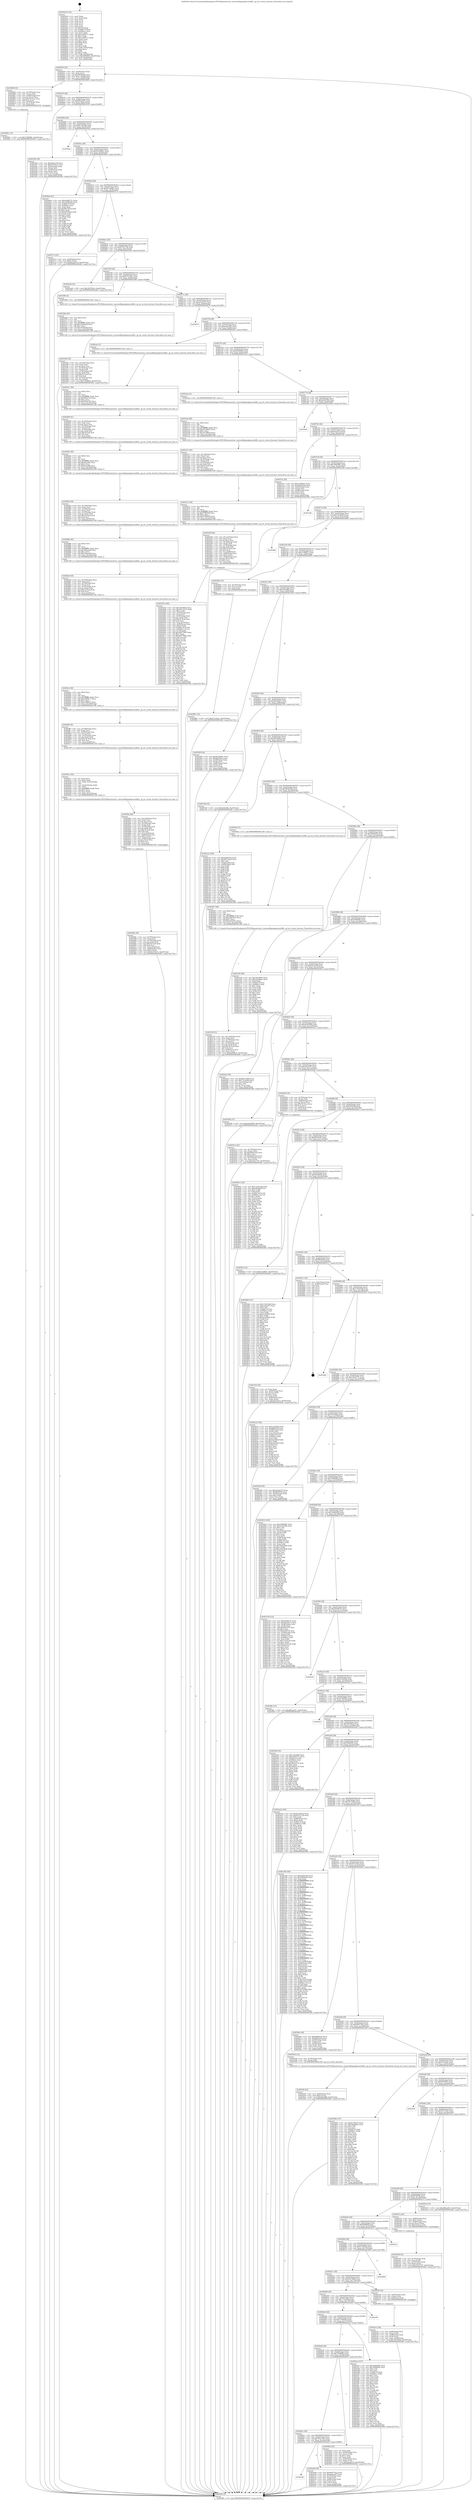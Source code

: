 digraph "0x4025e0" {
  label = "0x4025e0 (/mnt/c/Users/mathe/Desktop/tcc/POCII/binaries/extr_reactosdllopenglmesavbfill.c_gl_set_vertex_function_Final-ollvm.out::main(0))"
  labelloc = "t"
  node[shape=record]

  Entry [label="",width=0.3,height=0.3,shape=circle,fillcolor=black,style=filled]
  "0x402654" [label="{
     0x402654 [32]\l
     | [instrs]\l
     &nbsp;&nbsp;0x402654 \<+6\>: mov -0xa0(%rbp),%eax\l
     &nbsp;&nbsp;0x40265a \<+2\>: mov %eax,%ecx\l
     &nbsp;&nbsp;0x40265c \<+6\>: sub $0x8363b448,%ecx\l
     &nbsp;&nbsp;0x402662 \<+6\>: mov %eax,-0xb4(%rbp)\l
     &nbsp;&nbsp;0x402668 \<+6\>: mov %ecx,-0xb8(%rbp)\l
     &nbsp;&nbsp;0x40266e \<+6\>: je 0000000000403800 \<main+0x1220\>\l
  }"]
  "0x403800" [label="{
     0x403800 [33]\l
     | [instrs]\l
     &nbsp;&nbsp;0x403800 \<+4\>: mov -0x78(%rbp),%rax\l
     &nbsp;&nbsp;0x403804 \<+3\>: mov (%rax),%rax\l
     &nbsp;&nbsp;0x403807 \<+4\>: mov -0x40(%rbp),%rcx\l
     &nbsp;&nbsp;0x40380b \<+3\>: movslq (%rcx),%rcx\l
     &nbsp;&nbsp;0x40380e \<+4\>: imul $0x78,%rcx,%rcx\l
     &nbsp;&nbsp;0x403812 \<+3\>: add %rcx,%rax\l
     &nbsp;&nbsp;0x403815 \<+4\>: mov 0x70(%rax),%rax\l
     &nbsp;&nbsp;0x403819 \<+3\>: mov %rax,%rdi\l
     &nbsp;&nbsp;0x40381c \<+5\>: call 0000000000401030 \<free@plt\>\l
     | [calls]\l
     &nbsp;&nbsp;0x401030 \{1\} (unknown)\l
  }"]
  "0x402674" [label="{
     0x402674 [28]\l
     | [instrs]\l
     &nbsp;&nbsp;0x402674 \<+5\>: jmp 0000000000402679 \<main+0x99\>\l
     &nbsp;&nbsp;0x402679 \<+6\>: mov -0xb4(%rbp),%eax\l
     &nbsp;&nbsp;0x40267f \<+5\>: sub $0x890aed51,%eax\l
     &nbsp;&nbsp;0x402684 \<+6\>: mov %eax,-0xbc(%rbp)\l
     &nbsp;&nbsp;0x40268a \<+6\>: je 0000000000403342 \<main+0xd62\>\l
  }"]
  Exit [label="",width=0.3,height=0.3,shape=circle,fillcolor=black,style=filled,peripheries=2]
  "0x403342" [label="{
     0x403342 [36]\l
     | [instrs]\l
     &nbsp;&nbsp;0x403342 \<+5\>: mov $0xe9ec2c39,%eax\l
     &nbsp;&nbsp;0x403347 \<+5\>: mov $0x97f72b21,%ecx\l
     &nbsp;&nbsp;0x40334c \<+4\>: mov -0x50(%rbp),%rdx\l
     &nbsp;&nbsp;0x403350 \<+2\>: mov (%rdx),%esi\l
     &nbsp;&nbsp;0x403352 \<+4\>: mov -0x58(%rbp),%rdx\l
     &nbsp;&nbsp;0x403356 \<+2\>: cmp (%rdx),%esi\l
     &nbsp;&nbsp;0x403358 \<+3\>: cmovl %ecx,%eax\l
     &nbsp;&nbsp;0x40335b \<+6\>: mov %eax,-0xa0(%rbp)\l
     &nbsp;&nbsp;0x403361 \<+5\>: jmp 0000000000403d9c \<main+0x17bc\>\l
  }"]
  "0x402690" [label="{
     0x402690 [28]\l
     | [instrs]\l
     &nbsp;&nbsp;0x402690 \<+5\>: jmp 0000000000402695 \<main+0xb5\>\l
     &nbsp;&nbsp;0x402695 \<+6\>: mov -0xb4(%rbp),%eax\l
     &nbsp;&nbsp;0x40269b \<+5\>: sub $0x8c1859e4,%eax\l
     &nbsp;&nbsp;0x4026a0 \<+6\>: mov %eax,-0xc0(%rbp)\l
     &nbsp;&nbsp;0x4026a6 \<+6\>: je 00000000004039aa \<main+0x13ca\>\l
  }"]
  "0x403861" [label="{
     0x403861 [15]\l
     | [instrs]\l
     &nbsp;&nbsp;0x403861 \<+10\>: movl $0x47c33aa1,-0xa0(%rbp)\l
     &nbsp;&nbsp;0x40386b \<+5\>: jmp 0000000000403d9c \<main+0x17bc\>\l
  }"]
  "0x4039aa" [label="{
     0x4039aa\l
  }", style=dashed]
  "0x4026ac" [label="{
     0x4026ac [28]\l
     | [instrs]\l
     &nbsp;&nbsp;0x4026ac \<+5\>: jmp 00000000004026b1 \<main+0xd1\>\l
     &nbsp;&nbsp;0x4026b1 \<+6\>: mov -0xb4(%rbp),%eax\l
     &nbsp;&nbsp;0x4026b7 \<+5\>: sub $0x912b9641,%eax\l
     &nbsp;&nbsp;0x4026bc \<+6\>: mov %eax,-0xc4(%rbp)\l
     &nbsp;&nbsp;0x4026c2 \<+6\>: je 00000000004036de \<main+0x10fe\>\l
  }"]
  "0x403821" [label="{
     0x403821 [15]\l
     | [instrs]\l
     &nbsp;&nbsp;0x403821 \<+10\>: movl $0x73d69f6c,-0xa0(%rbp)\l
     &nbsp;&nbsp;0x40382b \<+5\>: jmp 0000000000403d9c \<main+0x17bc\>\l
  }"]
  "0x4036de" [label="{
     0x4036de [91]\l
     | [instrs]\l
     &nbsp;&nbsp;0x4036de \<+5\>: mov $0x29a69731,%eax\l
     &nbsp;&nbsp;0x4036e3 \<+5\>: mov $0x1bd80284,%ecx\l
     &nbsp;&nbsp;0x4036e8 \<+7\>: mov 0x406118,%edx\l
     &nbsp;&nbsp;0x4036ef \<+7\>: mov 0x4060cc,%esi\l
     &nbsp;&nbsp;0x4036f6 \<+2\>: mov %edx,%edi\l
     &nbsp;&nbsp;0x4036f8 \<+6\>: add $0xf0475bed,%edi\l
     &nbsp;&nbsp;0x4036fe \<+3\>: sub $0x1,%edi\l
     &nbsp;&nbsp;0x403701 \<+6\>: sub $0xf0475bed,%edi\l
     &nbsp;&nbsp;0x403707 \<+3\>: imul %edi,%edx\l
     &nbsp;&nbsp;0x40370a \<+3\>: and $0x1,%edx\l
     &nbsp;&nbsp;0x40370d \<+3\>: cmp $0x0,%edx\l
     &nbsp;&nbsp;0x403710 \<+4\>: sete %r8b\l
     &nbsp;&nbsp;0x403714 \<+3\>: cmp $0xa,%esi\l
     &nbsp;&nbsp;0x403717 \<+4\>: setl %r9b\l
     &nbsp;&nbsp;0x40371b \<+3\>: mov %r8b,%r10b\l
     &nbsp;&nbsp;0x40371e \<+3\>: and %r9b,%r10b\l
     &nbsp;&nbsp;0x403721 \<+3\>: xor %r9b,%r8b\l
     &nbsp;&nbsp;0x403724 \<+3\>: or %r8b,%r10b\l
     &nbsp;&nbsp;0x403727 \<+4\>: test $0x1,%r10b\l
     &nbsp;&nbsp;0x40372b \<+3\>: cmovne %ecx,%eax\l
     &nbsp;&nbsp;0x40372e \<+6\>: mov %eax,-0xa0(%rbp)\l
     &nbsp;&nbsp;0x403734 \<+5\>: jmp 0000000000403d9c \<main+0x17bc\>\l
  }"]
  "0x4026c8" [label="{
     0x4026c8 [28]\l
     | [instrs]\l
     &nbsp;&nbsp;0x4026c8 \<+5\>: jmp 00000000004026cd \<main+0xed\>\l
     &nbsp;&nbsp;0x4026cd \<+6\>: mov -0xb4(%rbp),%eax\l
     &nbsp;&nbsp;0x4026d3 \<+5\>: sub $0x957ad941,%eax\l
     &nbsp;&nbsp;0x4026d8 \<+6\>: mov %eax,-0xc8(%rbp)\l
     &nbsp;&nbsp;0x4026de \<+6\>: je 00000000004037c3 \<main+0x11e3\>\l
  }"]
  "0x403641" [label="{
     0x403641 [142]\l
     | [instrs]\l
     &nbsp;&nbsp;0x403641 \<+5\>: mov $0x116351d6,%edx\l
     &nbsp;&nbsp;0x403646 \<+5\>: mov $0xef04246f,%esi\l
     &nbsp;&nbsp;0x40364b \<+3\>: mov $0x1,%r8b\l
     &nbsp;&nbsp;0x40364e \<+3\>: xor %r9d,%r9d\l
     &nbsp;&nbsp;0x403651 \<+8\>: mov 0x406118,%r10d\l
     &nbsp;&nbsp;0x403659 \<+8\>: mov 0x4060cc,%r11d\l
     &nbsp;&nbsp;0x403661 \<+4\>: sub $0x1,%r9d\l
     &nbsp;&nbsp;0x403665 \<+3\>: mov %r10d,%ebx\l
     &nbsp;&nbsp;0x403668 \<+3\>: add %r9d,%ebx\l
     &nbsp;&nbsp;0x40366b \<+4\>: imul %ebx,%r10d\l
     &nbsp;&nbsp;0x40366f \<+4\>: and $0x1,%r10d\l
     &nbsp;&nbsp;0x403673 \<+4\>: cmp $0x0,%r10d\l
     &nbsp;&nbsp;0x403677 \<+4\>: sete %r14b\l
     &nbsp;&nbsp;0x40367b \<+4\>: cmp $0xa,%r11d\l
     &nbsp;&nbsp;0x40367f \<+4\>: setl %r15b\l
     &nbsp;&nbsp;0x403683 \<+3\>: mov %r14b,%r12b\l
     &nbsp;&nbsp;0x403686 \<+4\>: xor $0xff,%r12b\l
     &nbsp;&nbsp;0x40368a \<+3\>: mov %r15b,%r13b\l
     &nbsp;&nbsp;0x40368d \<+4\>: xor $0xff,%r13b\l
     &nbsp;&nbsp;0x403691 \<+4\>: xor $0x0,%r8b\l
     &nbsp;&nbsp;0x403695 \<+3\>: mov %r12b,%al\l
     &nbsp;&nbsp;0x403698 \<+2\>: and $0x0,%al\l
     &nbsp;&nbsp;0x40369a \<+3\>: and %r8b,%r14b\l
     &nbsp;&nbsp;0x40369d \<+3\>: mov %r13b,%cl\l
     &nbsp;&nbsp;0x4036a0 \<+3\>: and $0x0,%cl\l
     &nbsp;&nbsp;0x4036a3 \<+3\>: and %r8b,%r15b\l
     &nbsp;&nbsp;0x4036a6 \<+3\>: or %r14b,%al\l
     &nbsp;&nbsp;0x4036a9 \<+3\>: or %r15b,%cl\l
     &nbsp;&nbsp;0x4036ac \<+2\>: xor %cl,%al\l
     &nbsp;&nbsp;0x4036ae \<+3\>: or %r13b,%r12b\l
     &nbsp;&nbsp;0x4036b1 \<+4\>: xor $0xff,%r12b\l
     &nbsp;&nbsp;0x4036b5 \<+4\>: or $0x0,%r8b\l
     &nbsp;&nbsp;0x4036b9 \<+3\>: and %r8b,%r12b\l
     &nbsp;&nbsp;0x4036bc \<+3\>: or %r12b,%al\l
     &nbsp;&nbsp;0x4036bf \<+2\>: test $0x1,%al\l
     &nbsp;&nbsp;0x4036c1 \<+3\>: cmovne %esi,%edx\l
     &nbsp;&nbsp;0x4036c4 \<+6\>: mov %edx,-0xa0(%rbp)\l
     &nbsp;&nbsp;0x4036ca \<+5\>: jmp 0000000000403d9c \<main+0x17bc\>\l
  }"]
  "0x4037c3" [label="{
     0x4037c3 [25]\l
     | [instrs]\l
     &nbsp;&nbsp;0x4037c3 \<+4\>: mov -0x40(%rbp),%rax\l
     &nbsp;&nbsp;0x4037c7 \<+6\>: movl $0x0,(%rax)\l
     &nbsp;&nbsp;0x4037cd \<+10\>: movl $0xbaaad7c4,-0xa0(%rbp)\l
     &nbsp;&nbsp;0x4037d7 \<+5\>: jmp 0000000000403d9c \<main+0x17bc\>\l
  }"]
  "0x4026e4" [label="{
     0x4026e4 [28]\l
     | [instrs]\l
     &nbsp;&nbsp;0x4026e4 \<+5\>: jmp 00000000004026e9 \<main+0x109\>\l
     &nbsp;&nbsp;0x4026e9 \<+6\>: mov -0xb4(%rbp),%eax\l
     &nbsp;&nbsp;0x4026ef \<+5\>: sub $0x9752172b,%eax\l
     &nbsp;&nbsp;0x4026f4 \<+6\>: mov %eax,-0xcc(%rbp)\l
     &nbsp;&nbsp;0x4026fa \<+6\>: je 0000000000403aa6 \<main+0x14c6\>\l
  }"]
  "0x403550" [label="{
     0x403550 [25]\l
     | [instrs]\l
     &nbsp;&nbsp;0x403550 \<+4\>: mov -0x48(%rbp),%rax\l
     &nbsp;&nbsp;0x403554 \<+6\>: movl $0x0,(%rax)\l
     &nbsp;&nbsp;0x40355a \<+10\>: movl $0xd24e4ffe,-0xa0(%rbp)\l
     &nbsp;&nbsp;0x403564 \<+5\>: jmp 0000000000403d9c \<main+0x17bc\>\l
  }"]
  "0x403aa6" [label="{
     0x403aa6 [15]\l
     | [instrs]\l
     &nbsp;&nbsp;0x403aa6 \<+10\>: movl $0x34078ee3,-0xa0(%rbp)\l
     &nbsp;&nbsp;0x403ab0 \<+5\>: jmp 0000000000403d9c \<main+0x17bc\>\l
  }"]
  "0x402700" [label="{
     0x402700 [28]\l
     | [instrs]\l
     &nbsp;&nbsp;0x402700 \<+5\>: jmp 0000000000402705 \<main+0x125\>\l
     &nbsp;&nbsp;0x402705 \<+6\>: mov -0xb4(%rbp),%eax\l
     &nbsp;&nbsp;0x40270b \<+5\>: sub $0x97f72b21,%eax\l
     &nbsp;&nbsp;0x402710 \<+6\>: mov %eax,-0xd0(%rbp)\l
     &nbsp;&nbsp;0x402716 \<+6\>: je 0000000000403366 \<main+0xd86\>\l
  }"]
  "0x403393" [label="{
     0x403393 [55]\l
     | [instrs]\l
     &nbsp;&nbsp;0x403393 \<+6\>: mov -0x1b0(%rbp),%ecx\l
     &nbsp;&nbsp;0x403399 \<+3\>: imul %eax,%ecx\l
     &nbsp;&nbsp;0x40339c \<+3\>: movslq %ecx,%rsi\l
     &nbsp;&nbsp;0x40339f \<+4\>: mov -0x78(%rbp),%rdi\l
     &nbsp;&nbsp;0x4033a3 \<+3\>: mov (%rdi),%rdi\l
     &nbsp;&nbsp;0x4033a6 \<+4\>: mov -0x70(%rbp),%r8\l
     &nbsp;&nbsp;0x4033aa \<+3\>: movslq (%r8),%r8\l
     &nbsp;&nbsp;0x4033ad \<+4\>: imul $0x78,%r8,%r8\l
     &nbsp;&nbsp;0x4033b1 \<+3\>: add %r8,%rdi\l
     &nbsp;&nbsp;0x4033b4 \<+4\>: mov 0x70(%rdi),%rdi\l
     &nbsp;&nbsp;0x4033b8 \<+3\>: mov %rsi,(%rdi)\l
     &nbsp;&nbsp;0x4033bb \<+10\>: movl $0x735d6bf2,-0xa0(%rbp)\l
     &nbsp;&nbsp;0x4033c5 \<+5\>: jmp 0000000000403d9c \<main+0x17bc\>\l
  }"]
  "0x403366" [label="{
     0x403366 [5]\l
     | [instrs]\l
     &nbsp;&nbsp;0x403366 \<+5\>: call 0000000000401160 \<next_i\>\l
     | [calls]\l
     &nbsp;&nbsp;0x401160 \{1\} (/mnt/c/Users/mathe/Desktop/tcc/POCII/binaries/extr_reactosdllopenglmesavbfill.c_gl_set_vertex_function_Final-ollvm.out::next_i)\l
  }"]
  "0x40271c" [label="{
     0x40271c [28]\l
     | [instrs]\l
     &nbsp;&nbsp;0x40271c \<+5\>: jmp 0000000000402721 \<main+0x141\>\l
     &nbsp;&nbsp;0x402721 \<+6\>: mov -0xb4(%rbp),%eax\l
     &nbsp;&nbsp;0x402727 \<+5\>: sub $0xae3e2a75,%eax\l
     &nbsp;&nbsp;0x40272c \<+6\>: mov %eax,-0xd4(%rbp)\l
     &nbsp;&nbsp;0x402732 \<+6\>: je 0000000000403870 \<main+0x1290\>\l
  }"]
  "0x40336b" [label="{
     0x40336b [40]\l
     | [instrs]\l
     &nbsp;&nbsp;0x40336b \<+5\>: mov $0x2,%ecx\l
     &nbsp;&nbsp;0x403370 \<+1\>: cltd\l
     &nbsp;&nbsp;0x403371 \<+2\>: idiv %ecx\l
     &nbsp;&nbsp;0x403373 \<+6\>: imul $0xfffffffe,%edx,%ecx\l
     &nbsp;&nbsp;0x403379 \<+6\>: add $0x15e8ae8d,%ecx\l
     &nbsp;&nbsp;0x40337f \<+3\>: add $0x1,%ecx\l
     &nbsp;&nbsp;0x403382 \<+6\>: sub $0x15e8ae8d,%ecx\l
     &nbsp;&nbsp;0x403388 \<+6\>: mov %ecx,-0x1b0(%rbp)\l
     &nbsp;&nbsp;0x40338e \<+5\>: call 0000000000401160 \<next_i\>\l
     | [calls]\l
     &nbsp;&nbsp;0x401160 \{1\} (/mnt/c/Users/mathe/Desktop/tcc/POCII/binaries/extr_reactosdllopenglmesavbfill.c_gl_set_vertex_function_Final-ollvm.out::next_i)\l
  }"]
  "0x403870" [label="{
     0x403870\l
  }", style=dashed]
  "0x402738" [label="{
     0x402738 [28]\l
     | [instrs]\l
     &nbsp;&nbsp;0x402738 \<+5\>: jmp 000000000040273d \<main+0x15d\>\l
     &nbsp;&nbsp;0x40273d \<+6\>: mov -0xb4(%rbp),%eax\l
     &nbsp;&nbsp;0x402743 \<+5\>: sub $0xaedea297,%eax\l
     &nbsp;&nbsp;0x402748 \<+6\>: mov %eax,-0xd8(%rbp)\l
     &nbsp;&nbsp;0x40274e \<+6\>: je 0000000000402edc \<main+0x8fc\>\l
  }"]
  "0x40327b" [label="{
     0x40327b [184]\l
     | [instrs]\l
     &nbsp;&nbsp;0x40327b \<+5\>: mov $0x7df74825,%ecx\l
     &nbsp;&nbsp;0x403280 \<+5\>: mov $0x597131d7,%edx\l
     &nbsp;&nbsp;0x403285 \<+3\>: mov $0x1,%r9b\l
     &nbsp;&nbsp;0x403288 \<+4\>: mov -0x78(%rbp),%rsi\l
     &nbsp;&nbsp;0x40328c \<+3\>: mov (%rsi),%rsi\l
     &nbsp;&nbsp;0x40328f \<+4\>: mov -0x70(%rbp),%rdi\l
     &nbsp;&nbsp;0x403293 \<+3\>: movslq (%rdi),%rdi\l
     &nbsp;&nbsp;0x403296 \<+4\>: imul $0x78,%rdi,%rdi\l
     &nbsp;&nbsp;0x40329a \<+3\>: add %rdi,%rsi\l
     &nbsp;&nbsp;0x40329d \<+4\>: mov %rax,0x70(%rsi)\l
     &nbsp;&nbsp;0x4032a1 \<+4\>: mov -0x50(%rbp),%rax\l
     &nbsp;&nbsp;0x4032a5 \<+6\>: movl $0x0,(%rax)\l
     &nbsp;&nbsp;0x4032ab \<+8\>: mov 0x406118,%r10d\l
     &nbsp;&nbsp;0x4032b3 \<+8\>: mov 0x4060cc,%r11d\l
     &nbsp;&nbsp;0x4032bb \<+3\>: mov %r10d,%ebx\l
     &nbsp;&nbsp;0x4032be \<+6\>: add $0x3b877805,%ebx\l
     &nbsp;&nbsp;0x4032c4 \<+3\>: sub $0x1,%ebx\l
     &nbsp;&nbsp;0x4032c7 \<+6\>: sub $0x3b877805,%ebx\l
     &nbsp;&nbsp;0x4032cd \<+4\>: imul %ebx,%r10d\l
     &nbsp;&nbsp;0x4032d1 \<+4\>: and $0x1,%r10d\l
     &nbsp;&nbsp;0x4032d5 \<+4\>: cmp $0x0,%r10d\l
     &nbsp;&nbsp;0x4032d9 \<+4\>: sete %r14b\l
     &nbsp;&nbsp;0x4032dd \<+4\>: cmp $0xa,%r11d\l
     &nbsp;&nbsp;0x4032e1 \<+4\>: setl %r15b\l
     &nbsp;&nbsp;0x4032e5 \<+3\>: mov %r14b,%r12b\l
     &nbsp;&nbsp;0x4032e8 \<+4\>: xor $0xff,%r12b\l
     &nbsp;&nbsp;0x4032ec \<+3\>: mov %r15b,%r13b\l
     &nbsp;&nbsp;0x4032ef \<+4\>: xor $0xff,%r13b\l
     &nbsp;&nbsp;0x4032f3 \<+4\>: xor $0x0,%r9b\l
     &nbsp;&nbsp;0x4032f7 \<+3\>: mov %r12b,%al\l
     &nbsp;&nbsp;0x4032fa \<+2\>: and $0x0,%al\l
     &nbsp;&nbsp;0x4032fc \<+3\>: and %r9b,%r14b\l
     &nbsp;&nbsp;0x4032ff \<+3\>: mov %r13b,%sil\l
     &nbsp;&nbsp;0x403302 \<+4\>: and $0x0,%sil\l
     &nbsp;&nbsp;0x403306 \<+3\>: and %r9b,%r15b\l
     &nbsp;&nbsp;0x403309 \<+3\>: or %r14b,%al\l
     &nbsp;&nbsp;0x40330c \<+3\>: or %r15b,%sil\l
     &nbsp;&nbsp;0x40330f \<+3\>: xor %sil,%al\l
     &nbsp;&nbsp;0x403312 \<+3\>: or %r13b,%r12b\l
     &nbsp;&nbsp;0x403315 \<+4\>: xor $0xff,%r12b\l
     &nbsp;&nbsp;0x403319 \<+4\>: or $0x0,%r9b\l
     &nbsp;&nbsp;0x40331d \<+3\>: and %r9b,%r12b\l
     &nbsp;&nbsp;0x403320 \<+3\>: or %r12b,%al\l
     &nbsp;&nbsp;0x403323 \<+2\>: test $0x1,%al\l
     &nbsp;&nbsp;0x403325 \<+3\>: cmovne %edx,%ecx\l
     &nbsp;&nbsp;0x403328 \<+6\>: mov %ecx,-0xa0(%rbp)\l
     &nbsp;&nbsp;0x40332e \<+5\>: jmp 0000000000403d9c \<main+0x17bc\>\l
  }"]
  "0x402edc" [label="{
     0x402edc [5]\l
     | [instrs]\l
     &nbsp;&nbsp;0x402edc \<+5\>: call 0000000000401160 \<next_i\>\l
     | [calls]\l
     &nbsp;&nbsp;0x401160 \{1\} (/mnt/c/Users/mathe/Desktop/tcc/POCII/binaries/extr_reactosdllopenglmesavbfill.c_gl_set_vertex_function_Final-ollvm.out::next_i)\l
  }"]
  "0x402754" [label="{
     0x402754 [28]\l
     | [instrs]\l
     &nbsp;&nbsp;0x402754 \<+5\>: jmp 0000000000402759 \<main+0x179\>\l
     &nbsp;&nbsp;0x402759 \<+6\>: mov -0xb4(%rbp),%eax\l
     &nbsp;&nbsp;0x40275f \<+5\>: sub $0xb200b8ec,%eax\l
     &nbsp;&nbsp;0x402764 \<+6\>: mov %eax,-0xdc(%rbp)\l
     &nbsp;&nbsp;0x40276a \<+6\>: je 00000000004031ba \<main+0xbda\>\l
  }"]
  "0x403239" [label="{
     0x403239 [66]\l
     | [instrs]\l
     &nbsp;&nbsp;0x403239 \<+6\>: mov -0x1ac(%rbp),%ecx\l
     &nbsp;&nbsp;0x40323f \<+3\>: imul %eax,%ecx\l
     &nbsp;&nbsp;0x403242 \<+3\>: movslq %ecx,%rsi\l
     &nbsp;&nbsp;0x403245 \<+4\>: mov -0x78(%rbp),%rdi\l
     &nbsp;&nbsp;0x403249 \<+3\>: mov (%rdi),%rdi\l
     &nbsp;&nbsp;0x40324c \<+4\>: mov -0x70(%rbp),%r8\l
     &nbsp;&nbsp;0x403250 \<+3\>: movslq (%r8),%r8\l
     &nbsp;&nbsp;0x403253 \<+4\>: imul $0x78,%r8,%r8\l
     &nbsp;&nbsp;0x403257 \<+3\>: add %r8,%rdi\l
     &nbsp;&nbsp;0x40325a \<+4\>: mov %rsi,0x68(%rdi)\l
     &nbsp;&nbsp;0x40325e \<+4\>: mov -0x58(%rbp),%rsi\l
     &nbsp;&nbsp;0x403262 \<+6\>: movl $0x1,(%rsi)\l
     &nbsp;&nbsp;0x403268 \<+4\>: mov -0x58(%rbp),%rsi\l
     &nbsp;&nbsp;0x40326c \<+3\>: movslq (%rsi),%rsi\l
     &nbsp;&nbsp;0x40326f \<+4\>: shl $0x3,%rsi\l
     &nbsp;&nbsp;0x403273 \<+3\>: mov %rsi,%rdi\l
     &nbsp;&nbsp;0x403276 \<+5\>: call 0000000000401050 \<malloc@plt\>\l
     | [calls]\l
     &nbsp;&nbsp;0x401050 \{1\} (unknown)\l
  }"]
  "0x4031ba" [label="{
     0x4031ba [5]\l
     | [instrs]\l
     &nbsp;&nbsp;0x4031ba \<+5\>: call 0000000000401160 \<next_i\>\l
     | [calls]\l
     &nbsp;&nbsp;0x401160 \{1\} (/mnt/c/Users/mathe/Desktop/tcc/POCII/binaries/extr_reactosdllopenglmesavbfill.c_gl_set_vertex_function_Final-ollvm.out::next_i)\l
  }"]
  "0x402770" [label="{
     0x402770 [28]\l
     | [instrs]\l
     &nbsp;&nbsp;0x402770 \<+5\>: jmp 0000000000402775 \<main+0x195\>\l
     &nbsp;&nbsp;0x402775 \<+6\>: mov -0xb4(%rbp),%eax\l
     &nbsp;&nbsp;0x40277b \<+5\>: sub $0xba491932,%eax\l
     &nbsp;&nbsp;0x402780 \<+6\>: mov %eax,-0xe0(%rbp)\l
     &nbsp;&nbsp;0x402786 \<+6\>: je 0000000000403b8e \<main+0x15ae\>\l
  }"]
  "0x403211" [label="{
     0x403211 [40]\l
     | [instrs]\l
     &nbsp;&nbsp;0x403211 \<+5\>: mov $0x2,%ecx\l
     &nbsp;&nbsp;0x403216 \<+1\>: cltd\l
     &nbsp;&nbsp;0x403217 \<+2\>: idiv %ecx\l
     &nbsp;&nbsp;0x403219 \<+6\>: imul $0xfffffffe,%edx,%ecx\l
     &nbsp;&nbsp;0x40321f \<+6\>: sub $0x9798042f,%ecx\l
     &nbsp;&nbsp;0x403225 \<+3\>: add $0x1,%ecx\l
     &nbsp;&nbsp;0x403228 \<+6\>: add $0x9798042f,%ecx\l
     &nbsp;&nbsp;0x40322e \<+6\>: mov %ecx,-0x1ac(%rbp)\l
     &nbsp;&nbsp;0x403234 \<+5\>: call 0000000000401160 \<next_i\>\l
     | [calls]\l
     &nbsp;&nbsp;0x401160 \{1\} (/mnt/c/Users/mathe/Desktop/tcc/POCII/binaries/extr_reactosdllopenglmesavbfill.c_gl_set_vertex_function_Final-ollvm.out::next_i)\l
  }"]
  "0x403b8e" [label="{
     0x403b8e\l
  }", style=dashed]
  "0x40278c" [label="{
     0x40278c [28]\l
     | [instrs]\l
     &nbsp;&nbsp;0x40278c \<+5\>: jmp 0000000000402791 \<main+0x1b1\>\l
     &nbsp;&nbsp;0x402791 \<+6\>: mov -0xb4(%rbp),%eax\l
     &nbsp;&nbsp;0x402797 \<+5\>: sub $0xbaaad7c4,%eax\l
     &nbsp;&nbsp;0x40279c \<+6\>: mov %eax,-0xe4(%rbp)\l
     &nbsp;&nbsp;0x4027a2 \<+6\>: je 00000000004037dc \<main+0x11fc\>\l
  }"]
  "0x4031e7" [label="{
     0x4031e7 [42]\l
     | [instrs]\l
     &nbsp;&nbsp;0x4031e7 \<+6\>: mov -0x1a8(%rbp),%ecx\l
     &nbsp;&nbsp;0x4031ed \<+3\>: imul %eax,%ecx\l
     &nbsp;&nbsp;0x4031f0 \<+3\>: movslq %ecx,%rsi\l
     &nbsp;&nbsp;0x4031f3 \<+4\>: mov -0x78(%rbp),%rdi\l
     &nbsp;&nbsp;0x4031f7 \<+3\>: mov (%rdi),%rdi\l
     &nbsp;&nbsp;0x4031fa \<+4\>: mov -0x70(%rbp),%r8\l
     &nbsp;&nbsp;0x4031fe \<+3\>: movslq (%r8),%r8\l
     &nbsp;&nbsp;0x403201 \<+4\>: imul $0x78,%r8,%r8\l
     &nbsp;&nbsp;0x403205 \<+3\>: add %r8,%rdi\l
     &nbsp;&nbsp;0x403208 \<+4\>: mov %rsi,0x60(%rdi)\l
     &nbsp;&nbsp;0x40320c \<+5\>: call 0000000000401160 \<next_i\>\l
     | [calls]\l
     &nbsp;&nbsp;0x401160 \{1\} (/mnt/c/Users/mathe/Desktop/tcc/POCII/binaries/extr_reactosdllopenglmesavbfill.c_gl_set_vertex_function_Final-ollvm.out::next_i)\l
  }"]
  "0x4037dc" [label="{
     0x4037dc [36]\l
     | [instrs]\l
     &nbsp;&nbsp;0x4037dc \<+5\>: mov $0xcc396657,%eax\l
     &nbsp;&nbsp;0x4037e1 \<+5\>: mov $0x8363b448,%ecx\l
     &nbsp;&nbsp;0x4037e6 \<+4\>: mov -0x40(%rbp),%rdx\l
     &nbsp;&nbsp;0x4037ea \<+2\>: mov (%rdx),%esi\l
     &nbsp;&nbsp;0x4037ec \<+4\>: mov -0x80(%rbp),%rdx\l
     &nbsp;&nbsp;0x4037f0 \<+2\>: cmp (%rdx),%esi\l
     &nbsp;&nbsp;0x4037f2 \<+3\>: cmovl %ecx,%eax\l
     &nbsp;&nbsp;0x4037f5 \<+6\>: mov %eax,-0xa0(%rbp)\l
     &nbsp;&nbsp;0x4037fb \<+5\>: jmp 0000000000403d9c \<main+0x17bc\>\l
  }"]
  "0x4027a8" [label="{
     0x4027a8 [28]\l
     | [instrs]\l
     &nbsp;&nbsp;0x4027a8 \<+5\>: jmp 00000000004027ad \<main+0x1cd\>\l
     &nbsp;&nbsp;0x4027ad \<+6\>: mov -0xb4(%rbp),%eax\l
     &nbsp;&nbsp;0x4027b3 \<+5\>: sub $0xc0693887,%eax\l
     &nbsp;&nbsp;0x4027b8 \<+6\>: mov %eax,-0xe8(%rbp)\l
     &nbsp;&nbsp;0x4027be \<+6\>: je 0000000000403cd8 \<main+0x16f8\>\l
  }"]
  "0x4031bf" [label="{
     0x4031bf [40]\l
     | [instrs]\l
     &nbsp;&nbsp;0x4031bf \<+5\>: mov $0x2,%ecx\l
     &nbsp;&nbsp;0x4031c4 \<+1\>: cltd\l
     &nbsp;&nbsp;0x4031c5 \<+2\>: idiv %ecx\l
     &nbsp;&nbsp;0x4031c7 \<+6\>: imul $0xfffffffe,%edx,%ecx\l
     &nbsp;&nbsp;0x4031cd \<+6\>: add $0x2514881b,%ecx\l
     &nbsp;&nbsp;0x4031d3 \<+3\>: add $0x1,%ecx\l
     &nbsp;&nbsp;0x4031d6 \<+6\>: sub $0x2514881b,%ecx\l
     &nbsp;&nbsp;0x4031dc \<+6\>: mov %ecx,-0x1a8(%rbp)\l
     &nbsp;&nbsp;0x4031e2 \<+5\>: call 0000000000401160 \<next_i\>\l
     | [calls]\l
     &nbsp;&nbsp;0x401160 \{1\} (/mnt/c/Users/mathe/Desktop/tcc/POCII/binaries/extr_reactosdllopenglmesavbfill.c_gl_set_vertex_function_Final-ollvm.out::next_i)\l
  }"]
  "0x403cd8" [label="{
     0x403cd8\l
  }", style=dashed]
  "0x4027c4" [label="{
     0x4027c4 [28]\l
     | [instrs]\l
     &nbsp;&nbsp;0x4027c4 \<+5\>: jmp 00000000004027c9 \<main+0x1e9\>\l
     &nbsp;&nbsp;0x4027c9 \<+6\>: mov -0xb4(%rbp),%eax\l
     &nbsp;&nbsp;0x4027cf \<+5\>: sub $0xc1fe449d,%eax\l
     &nbsp;&nbsp;0x4027d4 \<+6\>: mov %eax,-0xec(%rbp)\l
     &nbsp;&nbsp;0x4027da \<+6\>: je 0000000000403d84 \<main+0x17a4\>\l
  }"]
  "0x40310f" [label="{
     0x40310f [51]\l
     | [instrs]\l
     &nbsp;&nbsp;0x40310f \<+6\>: mov -0x1a4(%rbp),%ecx\l
     &nbsp;&nbsp;0x403115 \<+3\>: imul %eax,%ecx\l
     &nbsp;&nbsp;0x403118 \<+4\>: mov -0x78(%rbp),%rsi\l
     &nbsp;&nbsp;0x40311c \<+3\>: mov (%rsi),%rsi\l
     &nbsp;&nbsp;0x40311f \<+4\>: mov -0x70(%rbp),%rdi\l
     &nbsp;&nbsp;0x403123 \<+3\>: movslq (%rdi),%rdi\l
     &nbsp;&nbsp;0x403126 \<+4\>: imul $0x78,%rdi,%rdi\l
     &nbsp;&nbsp;0x40312a \<+3\>: add %rdi,%rsi\l
     &nbsp;&nbsp;0x40312d \<+4\>: mov 0x58(%rsi),%rsi\l
     &nbsp;&nbsp;0x403131 \<+2\>: mov %ecx,(%rsi)\l
     &nbsp;&nbsp;0x403133 \<+10\>: movl $0xfaeb8234,-0xa0(%rbp)\l
     &nbsp;&nbsp;0x40313d \<+5\>: jmp 0000000000403d9c \<main+0x17bc\>\l
  }"]
  "0x403d84" [label="{
     0x403d84\l
  }", style=dashed]
  "0x4027e0" [label="{
     0x4027e0 [28]\l
     | [instrs]\l
     &nbsp;&nbsp;0x4027e0 \<+5\>: jmp 00000000004027e5 \<main+0x205\>\l
     &nbsp;&nbsp;0x4027e5 \<+6\>: mov -0xb4(%rbp),%eax\l
     &nbsp;&nbsp;0x4027eb \<+5\>: sub $0xcc396657,%eax\l
     &nbsp;&nbsp;0x4027f0 \<+6\>: mov %eax,-0xf0(%rbp)\l
     &nbsp;&nbsp;0x4027f6 \<+6\>: je 0000000000403852 \<main+0x1272\>\l
  }"]
  "0x4030e7" [label="{
     0x4030e7 [40]\l
     | [instrs]\l
     &nbsp;&nbsp;0x4030e7 \<+5\>: mov $0x2,%ecx\l
     &nbsp;&nbsp;0x4030ec \<+1\>: cltd\l
     &nbsp;&nbsp;0x4030ed \<+2\>: idiv %ecx\l
     &nbsp;&nbsp;0x4030ef \<+6\>: imul $0xfffffffe,%edx,%ecx\l
     &nbsp;&nbsp;0x4030f5 \<+6\>: sub $0xe2b47bec,%ecx\l
     &nbsp;&nbsp;0x4030fb \<+3\>: add $0x1,%ecx\l
     &nbsp;&nbsp;0x4030fe \<+6\>: add $0xe2b47bec,%ecx\l
     &nbsp;&nbsp;0x403104 \<+6\>: mov %ecx,-0x1a4(%rbp)\l
     &nbsp;&nbsp;0x40310a \<+5\>: call 0000000000401160 \<next_i\>\l
     | [calls]\l
     &nbsp;&nbsp;0x401160 \{1\} (/mnt/c/Users/mathe/Desktop/tcc/POCII/binaries/extr_reactosdllopenglmesavbfill.c_gl_set_vertex_function_Final-ollvm.out::next_i)\l
  }"]
  "0x403852" [label="{
     0x403852 [15]\l
     | [instrs]\l
     &nbsp;&nbsp;0x403852 \<+4\>: mov -0x78(%rbp),%rax\l
     &nbsp;&nbsp;0x403856 \<+3\>: mov (%rax),%rax\l
     &nbsp;&nbsp;0x403859 \<+3\>: mov %rax,%rdi\l
     &nbsp;&nbsp;0x40385c \<+5\>: call 0000000000401030 \<free@plt\>\l
     | [calls]\l
     &nbsp;&nbsp;0x401030 \{1\} (unknown)\l
  }"]
  "0x4027fc" [label="{
     0x4027fc [28]\l
     | [instrs]\l
     &nbsp;&nbsp;0x4027fc \<+5\>: jmp 0000000000402801 \<main+0x221\>\l
     &nbsp;&nbsp;0x402801 \<+6\>: mov -0xb4(%rbp),%eax\l
     &nbsp;&nbsp;0x402807 \<+5\>: sub $0xd24e4ffe,%eax\l
     &nbsp;&nbsp;0x40280c \<+6\>: mov %eax,-0xf4(%rbp)\l
     &nbsp;&nbsp;0x402812 \<+6\>: je 0000000000403569 \<main+0xf89\>\l
  }"]
  "0x40308c" [label="{
     0x40308c [50]\l
     | [instrs]\l
     &nbsp;&nbsp;0x40308c \<+4\>: mov -0x78(%rbp),%rsi\l
     &nbsp;&nbsp;0x403090 \<+3\>: mov (%rsi),%rsi\l
     &nbsp;&nbsp;0x403093 \<+4\>: mov -0x70(%rbp),%rdi\l
     &nbsp;&nbsp;0x403097 \<+3\>: movslq (%rdi),%rdi\l
     &nbsp;&nbsp;0x40309a \<+4\>: imul $0x78,%rdi,%rdi\l
     &nbsp;&nbsp;0x40309e \<+3\>: add %rdi,%rsi\l
     &nbsp;&nbsp;0x4030a1 \<+4\>: mov %rax,0x58(%rsi)\l
     &nbsp;&nbsp;0x4030a5 \<+4\>: mov -0x60(%rbp),%rax\l
     &nbsp;&nbsp;0x4030a9 \<+6\>: movl $0x0,(%rax)\l
     &nbsp;&nbsp;0x4030af \<+10\>: movl $0x42153a7e,-0xa0(%rbp)\l
     &nbsp;&nbsp;0x4030b9 \<+5\>: jmp 0000000000403d9c \<main+0x17bc\>\l
  }"]
  "0x403569" [label="{
     0x403569 [36]\l
     | [instrs]\l
     &nbsp;&nbsp;0x403569 \<+5\>: mov $0x957ad941,%eax\l
     &nbsp;&nbsp;0x40356e \<+5\>: mov $0xf6b05e6c,%ecx\l
     &nbsp;&nbsp;0x403573 \<+4\>: mov -0x48(%rbp),%rdx\l
     &nbsp;&nbsp;0x403577 \<+2\>: mov (%rdx),%esi\l
     &nbsp;&nbsp;0x403579 \<+4\>: mov -0x80(%rbp),%rdx\l
     &nbsp;&nbsp;0x40357d \<+2\>: cmp (%rdx),%esi\l
     &nbsp;&nbsp;0x40357f \<+3\>: cmovl %ecx,%eax\l
     &nbsp;&nbsp;0x403582 \<+6\>: mov %eax,-0xa0(%rbp)\l
     &nbsp;&nbsp;0x403588 \<+5\>: jmp 0000000000403d9c \<main+0x17bc\>\l
  }"]
  "0x402818" [label="{
     0x402818 [28]\l
     | [instrs]\l
     &nbsp;&nbsp;0x402818 \<+5\>: jmp 000000000040281d \<main+0x23d\>\l
     &nbsp;&nbsp;0x40281d \<+6\>: mov -0xb4(%rbp),%eax\l
     &nbsp;&nbsp;0x402823 \<+5\>: sub $0xd5e26b71,%eax\l
     &nbsp;&nbsp;0x402828 \<+6\>: mov %eax,-0xf8(%rbp)\l
     &nbsp;&nbsp;0x40282e \<+6\>: je 00000000004037b4 \<main+0x11d4\>\l
  }"]
  "0x40304a" [label="{
     0x40304a [66]\l
     | [instrs]\l
     &nbsp;&nbsp;0x40304a \<+6\>: mov -0x1a0(%rbp),%ecx\l
     &nbsp;&nbsp;0x403050 \<+3\>: imul %eax,%ecx\l
     &nbsp;&nbsp;0x403053 \<+3\>: movslq %ecx,%rsi\l
     &nbsp;&nbsp;0x403056 \<+4\>: mov -0x78(%rbp),%rdi\l
     &nbsp;&nbsp;0x40305a \<+3\>: mov (%rdi),%rdi\l
     &nbsp;&nbsp;0x40305d \<+4\>: mov -0x70(%rbp),%r8\l
     &nbsp;&nbsp;0x403061 \<+3\>: movslq (%r8),%r8\l
     &nbsp;&nbsp;0x403064 \<+4\>: imul $0x78,%r8,%r8\l
     &nbsp;&nbsp;0x403068 \<+3\>: add %r8,%rdi\l
     &nbsp;&nbsp;0x40306b \<+4\>: mov %rsi,0x50(%rdi)\l
     &nbsp;&nbsp;0x40306f \<+4\>: mov -0x68(%rbp),%rsi\l
     &nbsp;&nbsp;0x403073 \<+6\>: movl $0x1,(%rsi)\l
     &nbsp;&nbsp;0x403079 \<+4\>: mov -0x68(%rbp),%rsi\l
     &nbsp;&nbsp;0x40307d \<+3\>: movslq (%rsi),%rsi\l
     &nbsp;&nbsp;0x403080 \<+4\>: shl $0x2,%rsi\l
     &nbsp;&nbsp;0x403084 \<+3\>: mov %rsi,%rdi\l
     &nbsp;&nbsp;0x403087 \<+5\>: call 0000000000401050 \<malloc@plt\>\l
     | [calls]\l
     &nbsp;&nbsp;0x401050 \{1\} (unknown)\l
  }"]
  "0x4037b4" [label="{
     0x4037b4 [15]\l
     | [instrs]\l
     &nbsp;&nbsp;0x4037b4 \<+10\>: movl $0xd24e4ffe,-0xa0(%rbp)\l
     &nbsp;&nbsp;0x4037be \<+5\>: jmp 0000000000403d9c \<main+0x17bc\>\l
  }"]
  "0x402834" [label="{
     0x402834 [28]\l
     | [instrs]\l
     &nbsp;&nbsp;0x402834 \<+5\>: jmp 0000000000402839 \<main+0x259\>\l
     &nbsp;&nbsp;0x402839 \<+6\>: mov -0xb4(%rbp),%eax\l
     &nbsp;&nbsp;0x40283f \<+5\>: sub $0xd84f380a,%eax\l
     &nbsp;&nbsp;0x402844 \<+6\>: mov %eax,-0xfc(%rbp)\l
     &nbsp;&nbsp;0x40284a \<+6\>: je 0000000000402c2e \<main+0x64e\>\l
  }"]
  "0x40301c" [label="{
     0x40301c [46]\l
     | [instrs]\l
     &nbsp;&nbsp;0x40301c \<+2\>: xor %ecx,%ecx\l
     &nbsp;&nbsp;0x40301e \<+5\>: mov $0x2,%edx\l
     &nbsp;&nbsp;0x403023 \<+6\>: mov %edx,-0x19c(%rbp)\l
     &nbsp;&nbsp;0x403029 \<+1\>: cltd\l
     &nbsp;&nbsp;0x40302a \<+7\>: mov -0x19c(%rbp),%r9d\l
     &nbsp;&nbsp;0x403031 \<+3\>: idiv %r9d\l
     &nbsp;&nbsp;0x403034 \<+6\>: imul $0xfffffffe,%edx,%edx\l
     &nbsp;&nbsp;0x40303a \<+3\>: sub $0x1,%ecx\l
     &nbsp;&nbsp;0x40303d \<+2\>: sub %ecx,%edx\l
     &nbsp;&nbsp;0x40303f \<+6\>: mov %edx,-0x1a0(%rbp)\l
     &nbsp;&nbsp;0x403045 \<+5\>: call 0000000000401160 \<next_i\>\l
     | [calls]\l
     &nbsp;&nbsp;0x401160 \{1\} (/mnt/c/Users/mathe/Desktop/tcc/POCII/binaries/extr_reactosdllopenglmesavbfill.c_gl_set_vertex_function_Final-ollvm.out::next_i)\l
  }"]
  "0x402c2e" [label="{
     0x402c2e [106]\l
     | [instrs]\l
     &nbsp;&nbsp;0x402c2e \<+5\>: mov $0xba491932,%eax\l
     &nbsp;&nbsp;0x402c33 \<+5\>: mov $0x36175dc4,%ecx\l
     &nbsp;&nbsp;0x402c38 \<+2\>: mov $0x1,%dl\l
     &nbsp;&nbsp;0x402c3a \<+7\>: mov -0x9a(%rbp),%sil\l
     &nbsp;&nbsp;0x402c41 \<+7\>: mov -0x99(%rbp),%dil\l
     &nbsp;&nbsp;0x402c48 \<+3\>: mov %sil,%r8b\l
     &nbsp;&nbsp;0x402c4b \<+4\>: xor $0xff,%r8b\l
     &nbsp;&nbsp;0x402c4f \<+3\>: mov %dil,%r9b\l
     &nbsp;&nbsp;0x402c52 \<+4\>: xor $0xff,%r9b\l
     &nbsp;&nbsp;0x402c56 \<+3\>: xor $0x1,%dl\l
     &nbsp;&nbsp;0x402c59 \<+3\>: mov %r8b,%r10b\l
     &nbsp;&nbsp;0x402c5c \<+4\>: and $0xff,%r10b\l
     &nbsp;&nbsp;0x402c60 \<+3\>: and %dl,%sil\l
     &nbsp;&nbsp;0x402c63 \<+3\>: mov %r9b,%r11b\l
     &nbsp;&nbsp;0x402c66 \<+4\>: and $0xff,%r11b\l
     &nbsp;&nbsp;0x402c6a \<+3\>: and %dl,%dil\l
     &nbsp;&nbsp;0x402c6d \<+3\>: or %sil,%r10b\l
     &nbsp;&nbsp;0x402c70 \<+3\>: or %dil,%r11b\l
     &nbsp;&nbsp;0x402c73 \<+3\>: xor %r11b,%r10b\l
     &nbsp;&nbsp;0x402c76 \<+3\>: or %r9b,%r8b\l
     &nbsp;&nbsp;0x402c79 \<+4\>: xor $0xff,%r8b\l
     &nbsp;&nbsp;0x402c7d \<+3\>: or $0x1,%dl\l
     &nbsp;&nbsp;0x402c80 \<+3\>: and %dl,%r8b\l
     &nbsp;&nbsp;0x402c83 \<+3\>: or %r8b,%r10b\l
     &nbsp;&nbsp;0x402c86 \<+4\>: test $0x1,%r10b\l
     &nbsp;&nbsp;0x402c8a \<+3\>: cmovne %ecx,%eax\l
     &nbsp;&nbsp;0x402c8d \<+6\>: mov %eax,-0xa0(%rbp)\l
     &nbsp;&nbsp;0x402c93 \<+5\>: jmp 0000000000403d9c \<main+0x17bc\>\l
  }"]
  "0x402850" [label="{
     0x402850 [28]\l
     | [instrs]\l
     &nbsp;&nbsp;0x402850 \<+5\>: jmp 0000000000402855 \<main+0x275\>\l
     &nbsp;&nbsp;0x402855 \<+6\>: mov -0xb4(%rbp),%eax\l
     &nbsp;&nbsp;0x40285b \<+5\>: sub $0xdb5023fe,%eax\l
     &nbsp;&nbsp;0x402860 \<+6\>: mov %eax,-0x100(%rbp)\l
     &nbsp;&nbsp;0x402866 \<+6\>: je 00000000004030e2 \<main+0xb02\>\l
  }"]
  "0x403d9c" [label="{
     0x403d9c [5]\l
     | [instrs]\l
     &nbsp;&nbsp;0x403d9c \<+5\>: jmp 0000000000402654 \<main+0x74\>\l
  }"]
  "0x4025e0" [label="{
     0x4025e0 [116]\l
     | [instrs]\l
     &nbsp;&nbsp;0x4025e0 \<+1\>: push %rbp\l
     &nbsp;&nbsp;0x4025e1 \<+3\>: mov %rsp,%rbp\l
     &nbsp;&nbsp;0x4025e4 \<+2\>: push %r15\l
     &nbsp;&nbsp;0x4025e6 \<+2\>: push %r14\l
     &nbsp;&nbsp;0x4025e8 \<+2\>: push %r13\l
     &nbsp;&nbsp;0x4025ea \<+2\>: push %r12\l
     &nbsp;&nbsp;0x4025ec \<+1\>: push %rbx\l
     &nbsp;&nbsp;0x4025ed \<+7\>: sub $0x1a8,%rsp\l
     &nbsp;&nbsp;0x4025f4 \<+7\>: mov 0x406118,%eax\l
     &nbsp;&nbsp;0x4025fb \<+7\>: mov 0x4060cc,%ecx\l
     &nbsp;&nbsp;0x402602 \<+2\>: mov %eax,%edx\l
     &nbsp;&nbsp;0x402604 \<+6\>: add $0x1ae90111,%edx\l
     &nbsp;&nbsp;0x40260a \<+3\>: sub $0x1,%edx\l
     &nbsp;&nbsp;0x40260d \<+6\>: sub $0x1ae90111,%edx\l
     &nbsp;&nbsp;0x402613 \<+3\>: imul %edx,%eax\l
     &nbsp;&nbsp;0x402616 \<+3\>: and $0x1,%eax\l
     &nbsp;&nbsp;0x402619 \<+3\>: cmp $0x0,%eax\l
     &nbsp;&nbsp;0x40261c \<+4\>: sete %r8b\l
     &nbsp;&nbsp;0x402620 \<+4\>: and $0x1,%r8b\l
     &nbsp;&nbsp;0x402624 \<+7\>: mov %r8b,-0x9a(%rbp)\l
     &nbsp;&nbsp;0x40262b \<+3\>: cmp $0xa,%ecx\l
     &nbsp;&nbsp;0x40262e \<+4\>: setl %r8b\l
     &nbsp;&nbsp;0x402632 \<+4\>: and $0x1,%r8b\l
     &nbsp;&nbsp;0x402636 \<+7\>: mov %r8b,-0x99(%rbp)\l
     &nbsp;&nbsp;0x40263d \<+10\>: movl $0xd84f380a,-0xa0(%rbp)\l
     &nbsp;&nbsp;0x402647 \<+6\>: mov %edi,-0xa4(%rbp)\l
     &nbsp;&nbsp;0x40264d \<+7\>: mov %rsi,-0xb0(%rbp)\l
  }"]
  "0x402ff6" [label="{
     0x402ff6 [38]\l
     | [instrs]\l
     &nbsp;&nbsp;0x402ff6 \<+6\>: mov -0x198(%rbp),%ecx\l
     &nbsp;&nbsp;0x402ffc \<+3\>: imul %eax,%ecx\l
     &nbsp;&nbsp;0x402fff \<+4\>: mov -0x78(%rbp),%rsi\l
     &nbsp;&nbsp;0x403003 \<+3\>: mov (%rsi),%rsi\l
     &nbsp;&nbsp;0x403006 \<+4\>: mov -0x70(%rbp),%rdi\l
     &nbsp;&nbsp;0x40300a \<+3\>: movslq (%rdi),%rdi\l
     &nbsp;&nbsp;0x40300d \<+4\>: imul $0x78,%rdi,%rdi\l
     &nbsp;&nbsp;0x403011 \<+3\>: add %rdi,%rsi\l
     &nbsp;&nbsp;0x403014 \<+3\>: mov %ecx,0x48(%rsi)\l
     &nbsp;&nbsp;0x403017 \<+5\>: call 0000000000401160 \<next_i\>\l
     | [calls]\l
     &nbsp;&nbsp;0x401160 \{1\} (/mnt/c/Users/mathe/Desktop/tcc/POCII/binaries/extr_reactosdllopenglmesavbfill.c_gl_set_vertex_function_Final-ollvm.out::next_i)\l
  }"]
  "0x4030e2" [label="{
     0x4030e2 [5]\l
     | [instrs]\l
     &nbsp;&nbsp;0x4030e2 \<+5\>: call 0000000000401160 \<next_i\>\l
     | [calls]\l
     &nbsp;&nbsp;0x401160 \{1\} (/mnt/c/Users/mathe/Desktop/tcc/POCII/binaries/extr_reactosdllopenglmesavbfill.c_gl_set_vertex_function_Final-ollvm.out::next_i)\l
  }"]
  "0x40286c" [label="{
     0x40286c [28]\l
     | [instrs]\l
     &nbsp;&nbsp;0x40286c \<+5\>: jmp 0000000000402871 \<main+0x291\>\l
     &nbsp;&nbsp;0x402871 \<+6\>: mov -0xb4(%rbp),%eax\l
     &nbsp;&nbsp;0x402877 \<+5\>: sub $0xddf92419,%eax\l
     &nbsp;&nbsp;0x40287c \<+6\>: mov %eax,-0x104(%rbp)\l
     &nbsp;&nbsp;0x402882 \<+6\>: je 0000000000403164 \<main+0xb84\>\l
  }"]
  "0x402fce" [label="{
     0x402fce [40]\l
     | [instrs]\l
     &nbsp;&nbsp;0x402fce \<+5\>: mov $0x2,%ecx\l
     &nbsp;&nbsp;0x402fd3 \<+1\>: cltd\l
     &nbsp;&nbsp;0x402fd4 \<+2\>: idiv %ecx\l
     &nbsp;&nbsp;0x402fd6 \<+6\>: imul $0xfffffffe,%edx,%ecx\l
     &nbsp;&nbsp;0x402fdc \<+6\>: add $0xa3df6b17,%ecx\l
     &nbsp;&nbsp;0x402fe2 \<+3\>: add $0x1,%ecx\l
     &nbsp;&nbsp;0x402fe5 \<+6\>: sub $0xa3df6b17,%ecx\l
     &nbsp;&nbsp;0x402feb \<+6\>: mov %ecx,-0x198(%rbp)\l
     &nbsp;&nbsp;0x402ff1 \<+5\>: call 0000000000401160 \<next_i\>\l
     | [calls]\l
     &nbsp;&nbsp;0x401160 \{1\} (/mnt/c/Users/mathe/Desktop/tcc/POCII/binaries/extr_reactosdllopenglmesavbfill.c_gl_set_vertex_function_Final-ollvm.out::next_i)\l
  }"]
  "0x403164" [label="{
     0x403164 [86]\l
     | [instrs]\l
     &nbsp;&nbsp;0x403164 \<+5\>: mov $0x7df74825,%eax\l
     &nbsp;&nbsp;0x403169 \<+5\>: mov $0xb200b8ec,%ecx\l
     &nbsp;&nbsp;0x40316e \<+2\>: xor %edx,%edx\l
     &nbsp;&nbsp;0x403170 \<+7\>: mov 0x406118,%esi\l
     &nbsp;&nbsp;0x403177 \<+7\>: mov 0x4060cc,%edi\l
     &nbsp;&nbsp;0x40317e \<+3\>: sub $0x1,%edx\l
     &nbsp;&nbsp;0x403181 \<+3\>: mov %esi,%r8d\l
     &nbsp;&nbsp;0x403184 \<+3\>: add %edx,%r8d\l
     &nbsp;&nbsp;0x403187 \<+4\>: imul %r8d,%esi\l
     &nbsp;&nbsp;0x40318b \<+3\>: and $0x1,%esi\l
     &nbsp;&nbsp;0x40318e \<+3\>: cmp $0x0,%esi\l
     &nbsp;&nbsp;0x403191 \<+4\>: sete %r9b\l
     &nbsp;&nbsp;0x403195 \<+3\>: cmp $0xa,%edi\l
     &nbsp;&nbsp;0x403198 \<+4\>: setl %r10b\l
     &nbsp;&nbsp;0x40319c \<+3\>: mov %r9b,%r11b\l
     &nbsp;&nbsp;0x40319f \<+3\>: and %r10b,%r11b\l
     &nbsp;&nbsp;0x4031a2 \<+3\>: xor %r10b,%r9b\l
     &nbsp;&nbsp;0x4031a5 \<+3\>: or %r9b,%r11b\l
     &nbsp;&nbsp;0x4031a8 \<+4\>: test $0x1,%r11b\l
     &nbsp;&nbsp;0x4031ac \<+3\>: cmovne %ecx,%eax\l
     &nbsp;&nbsp;0x4031af \<+6\>: mov %eax,-0xa0(%rbp)\l
     &nbsp;&nbsp;0x4031b5 \<+5\>: jmp 0000000000403d9c \<main+0x17bc\>\l
  }"]
  "0x402888" [label="{
     0x402888 [28]\l
     | [instrs]\l
     &nbsp;&nbsp;0x402888 \<+5\>: jmp 000000000040288d \<main+0x2ad\>\l
     &nbsp;&nbsp;0x40288d \<+6\>: mov -0xb4(%rbp),%eax\l
     &nbsp;&nbsp;0x402893 \<+5\>: sub $0xe36004f7,%eax\l
     &nbsp;&nbsp;0x402898 \<+6\>: mov %eax,-0x108(%rbp)\l
     &nbsp;&nbsp;0x40289e \<+6\>: je 0000000000402dea \<main+0x80a\>\l
  }"]
  "0x402fa8" [label="{
     0x402fa8 [38]\l
     | [instrs]\l
     &nbsp;&nbsp;0x402fa8 \<+6\>: mov -0x194(%rbp),%ecx\l
     &nbsp;&nbsp;0x402fae \<+3\>: imul %eax,%ecx\l
     &nbsp;&nbsp;0x402fb1 \<+4\>: mov -0x78(%rbp),%rsi\l
     &nbsp;&nbsp;0x402fb5 \<+3\>: mov (%rsi),%rsi\l
     &nbsp;&nbsp;0x402fb8 \<+4\>: mov -0x70(%rbp),%rdi\l
     &nbsp;&nbsp;0x402fbc \<+3\>: movslq (%rdi),%rdi\l
     &nbsp;&nbsp;0x402fbf \<+4\>: imul $0x78,%rdi,%rdi\l
     &nbsp;&nbsp;0x402fc3 \<+3\>: add %rdi,%rsi\l
     &nbsp;&nbsp;0x402fc6 \<+3\>: mov %ecx,0x30(%rsi)\l
     &nbsp;&nbsp;0x402fc9 \<+5\>: call 0000000000401160 \<next_i\>\l
     | [calls]\l
     &nbsp;&nbsp;0x401160 \{1\} (/mnt/c/Users/mathe/Desktop/tcc/POCII/binaries/extr_reactosdllopenglmesavbfill.c_gl_set_vertex_function_Final-ollvm.out::next_i)\l
  }"]
  "0x402dea" [label="{
     0x402dea [30]\l
     | [instrs]\l
     &nbsp;&nbsp;0x402dea \<+5\>: mov $0x6e47a99d,%eax\l
     &nbsp;&nbsp;0x402def \<+5\>: mov $0x713cd5b4,%ecx\l
     &nbsp;&nbsp;0x402df4 \<+3\>: mov -0x31(%rbp),%dl\l
     &nbsp;&nbsp;0x402df7 \<+3\>: test $0x1,%dl\l
     &nbsp;&nbsp;0x402dfa \<+3\>: cmovne %ecx,%eax\l
     &nbsp;&nbsp;0x402dfd \<+6\>: mov %eax,-0xa0(%rbp)\l
     &nbsp;&nbsp;0x402e03 \<+5\>: jmp 0000000000403d9c \<main+0x17bc\>\l
  }"]
  "0x4028a4" [label="{
     0x4028a4 [28]\l
     | [instrs]\l
     &nbsp;&nbsp;0x4028a4 \<+5\>: jmp 00000000004028a9 \<main+0x2c9\>\l
     &nbsp;&nbsp;0x4028a9 \<+6\>: mov -0xb4(%rbp),%eax\l
     &nbsp;&nbsp;0x4028af \<+5\>: sub $0xe9ec2c39,%eax\l
     &nbsp;&nbsp;0x4028b4 \<+6\>: mov %eax,-0x10c(%rbp)\l
     &nbsp;&nbsp;0x4028ba \<+6\>: je 000000000040350b \<main+0xf2b\>\l
  }"]
  "0x402f80" [label="{
     0x402f80 [40]\l
     | [instrs]\l
     &nbsp;&nbsp;0x402f80 \<+5\>: mov $0x2,%ecx\l
     &nbsp;&nbsp;0x402f85 \<+1\>: cltd\l
     &nbsp;&nbsp;0x402f86 \<+2\>: idiv %ecx\l
     &nbsp;&nbsp;0x402f88 \<+6\>: imul $0xfffffffe,%edx,%ecx\l
     &nbsp;&nbsp;0x402f8e \<+6\>: sub $0x340aaa95,%ecx\l
     &nbsp;&nbsp;0x402f94 \<+3\>: add $0x1,%ecx\l
     &nbsp;&nbsp;0x402f97 \<+6\>: add $0x340aaa95,%ecx\l
     &nbsp;&nbsp;0x402f9d \<+6\>: mov %ecx,-0x194(%rbp)\l
     &nbsp;&nbsp;0x402fa3 \<+5\>: call 0000000000401160 \<next_i\>\l
     | [calls]\l
     &nbsp;&nbsp;0x401160 \{1\} (/mnt/c/Users/mathe/Desktop/tcc/POCII/binaries/extr_reactosdllopenglmesavbfill.c_gl_set_vertex_function_Final-ollvm.out::next_i)\l
  }"]
  "0x40350b" [label="{
     0x40350b [15]\l
     | [instrs]\l
     &nbsp;&nbsp;0x40350b \<+10\>: movl $0xeb455909,-0xa0(%rbp)\l
     &nbsp;&nbsp;0x403515 \<+5\>: jmp 0000000000403d9c \<main+0x17bc\>\l
  }"]
  "0x4028c0" [label="{
     0x4028c0 [28]\l
     | [instrs]\l
     &nbsp;&nbsp;0x4028c0 \<+5\>: jmp 00000000004028c5 \<main+0x2e5\>\l
     &nbsp;&nbsp;0x4028c5 \<+6\>: mov -0xb4(%rbp),%eax\l
     &nbsp;&nbsp;0x4028cb \<+5\>: sub $0xeb455909,%eax\l
     &nbsp;&nbsp;0x4028d0 \<+6\>: mov %eax,-0x110(%rbp)\l
     &nbsp;&nbsp;0x4028d6 \<+6\>: je 000000000040351a \<main+0xf3a\>\l
  }"]
  "0x402f5a" [label="{
     0x402f5a [38]\l
     | [instrs]\l
     &nbsp;&nbsp;0x402f5a \<+6\>: mov -0x190(%rbp),%ecx\l
     &nbsp;&nbsp;0x402f60 \<+3\>: imul %eax,%ecx\l
     &nbsp;&nbsp;0x402f63 \<+4\>: mov -0x78(%rbp),%rsi\l
     &nbsp;&nbsp;0x402f67 \<+3\>: mov (%rsi),%rsi\l
     &nbsp;&nbsp;0x402f6a \<+4\>: mov -0x70(%rbp),%rdi\l
     &nbsp;&nbsp;0x402f6e \<+3\>: movslq (%rdi),%rdi\l
     &nbsp;&nbsp;0x402f71 \<+4\>: imul $0x78,%rdi,%rdi\l
     &nbsp;&nbsp;0x402f75 \<+3\>: add %rdi,%rsi\l
     &nbsp;&nbsp;0x402f78 \<+3\>: mov %ecx,0x10(%rsi)\l
     &nbsp;&nbsp;0x402f7b \<+5\>: call 0000000000401160 \<next_i\>\l
     | [calls]\l
     &nbsp;&nbsp;0x401160 \{1\} (/mnt/c/Users/mathe/Desktop/tcc/POCII/binaries/extr_reactosdllopenglmesavbfill.c_gl_set_vertex_function_Final-ollvm.out::next_i)\l
  }"]
  "0x40351a" [label="{
     0x40351a [42]\l
     | [instrs]\l
     &nbsp;&nbsp;0x40351a \<+4\>: mov -0x70(%rbp),%rax\l
     &nbsp;&nbsp;0x40351e \<+2\>: mov (%rax),%ecx\l
     &nbsp;&nbsp;0x403520 \<+6\>: add $0x69a43e2e,%ecx\l
     &nbsp;&nbsp;0x403526 \<+3\>: add $0x1,%ecx\l
     &nbsp;&nbsp;0x403529 \<+6\>: sub $0x69a43e2e,%ecx\l
     &nbsp;&nbsp;0x40352f \<+4\>: mov -0x70(%rbp),%rax\l
     &nbsp;&nbsp;0x403533 \<+2\>: mov %ecx,(%rax)\l
     &nbsp;&nbsp;0x403535 \<+10\>: movl $0x79ce7147,-0xa0(%rbp)\l
     &nbsp;&nbsp;0x40353f \<+5\>: jmp 0000000000403d9c \<main+0x17bc\>\l
  }"]
  "0x4028dc" [label="{
     0x4028dc [28]\l
     | [instrs]\l
     &nbsp;&nbsp;0x4028dc \<+5\>: jmp 00000000004028e1 \<main+0x301\>\l
     &nbsp;&nbsp;0x4028e1 \<+6\>: mov -0xb4(%rbp),%eax\l
     &nbsp;&nbsp;0x4028e7 \<+5\>: sub $0xecfd1257,%eax\l
     &nbsp;&nbsp;0x4028ec \<+6\>: mov %eax,-0x114(%rbp)\l
     &nbsp;&nbsp;0x4028f2 \<+6\>: je 0000000000403620 \<main+0x1040\>\l
  }"]
  "0x402f32" [label="{
     0x402f32 [40]\l
     | [instrs]\l
     &nbsp;&nbsp;0x402f32 \<+5\>: mov $0x2,%ecx\l
     &nbsp;&nbsp;0x402f37 \<+1\>: cltd\l
     &nbsp;&nbsp;0x402f38 \<+2\>: idiv %ecx\l
     &nbsp;&nbsp;0x402f3a \<+6\>: imul $0xfffffffe,%edx,%ecx\l
     &nbsp;&nbsp;0x402f40 \<+6\>: add $0x62ca28a,%ecx\l
     &nbsp;&nbsp;0x402f46 \<+3\>: add $0x1,%ecx\l
     &nbsp;&nbsp;0x402f49 \<+6\>: sub $0x62ca28a,%ecx\l
     &nbsp;&nbsp;0x402f4f \<+6\>: mov %ecx,-0x190(%rbp)\l
     &nbsp;&nbsp;0x402f55 \<+5\>: call 0000000000401160 \<next_i\>\l
     | [calls]\l
     &nbsp;&nbsp;0x401160 \{1\} (/mnt/c/Users/mathe/Desktop/tcc/POCII/binaries/extr_reactosdllopenglmesavbfill.c_gl_set_vertex_function_Final-ollvm.out::next_i)\l
  }"]
  "0x403620" [label="{
     0x403620 [33]\l
     | [instrs]\l
     &nbsp;&nbsp;0x403620 \<+4\>: mov -0x78(%rbp),%rax\l
     &nbsp;&nbsp;0x403624 \<+3\>: mov (%rax),%rax\l
     &nbsp;&nbsp;0x403627 \<+4\>: mov -0x48(%rbp),%rcx\l
     &nbsp;&nbsp;0x40362b \<+3\>: movslq (%rcx),%rcx\l
     &nbsp;&nbsp;0x40362e \<+4\>: imul $0x78,%rcx,%rcx\l
     &nbsp;&nbsp;0x403632 \<+3\>: add %rcx,%rax\l
     &nbsp;&nbsp;0x403635 \<+4\>: mov 0x58(%rax),%rax\l
     &nbsp;&nbsp;0x403639 \<+3\>: mov %rax,%rdi\l
     &nbsp;&nbsp;0x40363c \<+5\>: call 0000000000401030 \<free@plt\>\l
     | [calls]\l
     &nbsp;&nbsp;0x401030 \{1\} (unknown)\l
  }"]
  "0x4028f8" [label="{
     0x4028f8 [28]\l
     | [instrs]\l
     &nbsp;&nbsp;0x4028f8 \<+5\>: jmp 00000000004028fd \<main+0x31d\>\l
     &nbsp;&nbsp;0x4028fd \<+6\>: mov -0xb4(%rbp),%eax\l
     &nbsp;&nbsp;0x402903 \<+5\>: sub $0xef04246f,%eax\l
     &nbsp;&nbsp;0x402908 \<+6\>: mov %eax,-0x118(%rbp)\l
     &nbsp;&nbsp;0x40290e \<+6\>: je 00000000004036cf \<main+0x10ef\>\l
  }"]
  "0x402f09" [label="{
     0x402f09 [41]\l
     | [instrs]\l
     &nbsp;&nbsp;0x402f09 \<+6\>: mov -0x18c(%rbp),%ecx\l
     &nbsp;&nbsp;0x402f0f \<+3\>: imul %eax,%ecx\l
     &nbsp;&nbsp;0x402f12 \<+3\>: movslq %ecx,%rsi\l
     &nbsp;&nbsp;0x402f15 \<+4\>: mov -0x78(%rbp),%rdi\l
     &nbsp;&nbsp;0x402f19 \<+3\>: mov (%rdi),%rdi\l
     &nbsp;&nbsp;0x402f1c \<+4\>: mov -0x70(%rbp),%r8\l
     &nbsp;&nbsp;0x402f20 \<+3\>: movslq (%r8),%r8\l
     &nbsp;&nbsp;0x402f23 \<+4\>: imul $0x78,%r8,%r8\l
     &nbsp;&nbsp;0x402f27 \<+3\>: add %r8,%rdi\l
     &nbsp;&nbsp;0x402f2a \<+3\>: mov %rsi,(%rdi)\l
     &nbsp;&nbsp;0x402f2d \<+5\>: call 0000000000401160 \<next_i\>\l
     | [calls]\l
     &nbsp;&nbsp;0x401160 \{1\} (/mnt/c/Users/mathe/Desktop/tcc/POCII/binaries/extr_reactosdllopenglmesavbfill.c_gl_set_vertex_function_Final-ollvm.out::next_i)\l
  }"]
  "0x4036cf" [label="{
     0x4036cf [15]\l
     | [instrs]\l
     &nbsp;&nbsp;0x4036cf \<+10\>: movl $0x912b9641,-0xa0(%rbp)\l
     &nbsp;&nbsp;0x4036d9 \<+5\>: jmp 0000000000403d9c \<main+0x17bc\>\l
  }"]
  "0x402914" [label="{
     0x402914 [28]\l
     | [instrs]\l
     &nbsp;&nbsp;0x402914 \<+5\>: jmp 0000000000402919 \<main+0x339\>\l
     &nbsp;&nbsp;0x402919 \<+6\>: mov -0xb4(%rbp),%eax\l
     &nbsp;&nbsp;0x40291f \<+5\>: sub $0xf6b05e6c,%eax\l
     &nbsp;&nbsp;0x402924 \<+6\>: mov %eax,-0x11c(%rbp)\l
     &nbsp;&nbsp;0x40292a \<+6\>: je 000000000040358d \<main+0xfad\>\l
  }"]
  "0x402ee1" [label="{
     0x402ee1 [40]\l
     | [instrs]\l
     &nbsp;&nbsp;0x402ee1 \<+5\>: mov $0x2,%ecx\l
     &nbsp;&nbsp;0x402ee6 \<+1\>: cltd\l
     &nbsp;&nbsp;0x402ee7 \<+2\>: idiv %ecx\l
     &nbsp;&nbsp;0x402ee9 \<+6\>: imul $0xfffffffe,%edx,%ecx\l
     &nbsp;&nbsp;0x402eef \<+6\>: sub $0x9f23e74e,%ecx\l
     &nbsp;&nbsp;0x402ef5 \<+3\>: add $0x1,%ecx\l
     &nbsp;&nbsp;0x402ef8 \<+6\>: add $0x9f23e74e,%ecx\l
     &nbsp;&nbsp;0x402efe \<+6\>: mov %ecx,-0x18c(%rbp)\l
     &nbsp;&nbsp;0x402f04 \<+5\>: call 0000000000401160 \<next_i\>\l
     | [calls]\l
     &nbsp;&nbsp;0x401160 \{1\} (/mnt/c/Users/mathe/Desktop/tcc/POCII/binaries/extr_reactosdllopenglmesavbfill.c_gl_set_vertex_function_Final-ollvm.out::next_i)\l
  }"]
  "0x40358d" [label="{
     0x40358d [147]\l
     | [instrs]\l
     &nbsp;&nbsp;0x40358d \<+5\>: mov $0x116351d6,%eax\l
     &nbsp;&nbsp;0x403592 \<+5\>: mov $0xecfd1257,%ecx\l
     &nbsp;&nbsp;0x403597 \<+2\>: mov $0x1,%dl\l
     &nbsp;&nbsp;0x403599 \<+7\>: mov 0x406118,%esi\l
     &nbsp;&nbsp;0x4035a0 \<+7\>: mov 0x4060cc,%edi\l
     &nbsp;&nbsp;0x4035a7 \<+3\>: mov %esi,%r8d\l
     &nbsp;&nbsp;0x4035aa \<+7\>: sub $0xe2c40040,%r8d\l
     &nbsp;&nbsp;0x4035b1 \<+4\>: sub $0x1,%r8d\l
     &nbsp;&nbsp;0x4035b5 \<+7\>: add $0xe2c40040,%r8d\l
     &nbsp;&nbsp;0x4035bc \<+4\>: imul %r8d,%esi\l
     &nbsp;&nbsp;0x4035c0 \<+3\>: and $0x1,%esi\l
     &nbsp;&nbsp;0x4035c3 \<+3\>: cmp $0x0,%esi\l
     &nbsp;&nbsp;0x4035c6 \<+4\>: sete %r9b\l
     &nbsp;&nbsp;0x4035ca \<+3\>: cmp $0xa,%edi\l
     &nbsp;&nbsp;0x4035cd \<+4\>: setl %r10b\l
     &nbsp;&nbsp;0x4035d1 \<+3\>: mov %r9b,%r11b\l
     &nbsp;&nbsp;0x4035d4 \<+4\>: xor $0xff,%r11b\l
     &nbsp;&nbsp;0x4035d8 \<+3\>: mov %r10b,%bl\l
     &nbsp;&nbsp;0x4035db \<+3\>: xor $0xff,%bl\l
     &nbsp;&nbsp;0x4035de \<+3\>: xor $0x0,%dl\l
     &nbsp;&nbsp;0x4035e1 \<+3\>: mov %r11b,%r14b\l
     &nbsp;&nbsp;0x4035e4 \<+4\>: and $0x0,%r14b\l
     &nbsp;&nbsp;0x4035e8 \<+3\>: and %dl,%r9b\l
     &nbsp;&nbsp;0x4035eb \<+3\>: mov %bl,%r15b\l
     &nbsp;&nbsp;0x4035ee \<+4\>: and $0x0,%r15b\l
     &nbsp;&nbsp;0x4035f2 \<+3\>: and %dl,%r10b\l
     &nbsp;&nbsp;0x4035f5 \<+3\>: or %r9b,%r14b\l
     &nbsp;&nbsp;0x4035f8 \<+3\>: or %r10b,%r15b\l
     &nbsp;&nbsp;0x4035fb \<+3\>: xor %r15b,%r14b\l
     &nbsp;&nbsp;0x4035fe \<+3\>: or %bl,%r11b\l
     &nbsp;&nbsp;0x403601 \<+4\>: xor $0xff,%r11b\l
     &nbsp;&nbsp;0x403605 \<+3\>: or $0x0,%dl\l
     &nbsp;&nbsp;0x403608 \<+3\>: and %dl,%r11b\l
     &nbsp;&nbsp;0x40360b \<+3\>: or %r11b,%r14b\l
     &nbsp;&nbsp;0x40360e \<+4\>: test $0x1,%r14b\l
     &nbsp;&nbsp;0x403612 \<+3\>: cmovne %ecx,%eax\l
     &nbsp;&nbsp;0x403615 \<+6\>: mov %eax,-0xa0(%rbp)\l
     &nbsp;&nbsp;0x40361b \<+5\>: jmp 0000000000403d9c \<main+0x17bc\>\l
  }"]
  "0x402930" [label="{
     0x402930 [28]\l
     | [instrs]\l
     &nbsp;&nbsp;0x402930 \<+5\>: jmp 0000000000402935 \<main+0x355\>\l
     &nbsp;&nbsp;0x402935 \<+6\>: mov -0xb4(%rbp),%eax\l
     &nbsp;&nbsp;0x40293b \<+5\>: sub $0xfaeb8234,%eax\l
     &nbsp;&nbsp;0x402940 \<+6\>: mov %eax,-0x120(%rbp)\l
     &nbsp;&nbsp;0x402946 \<+6\>: je 0000000000403142 \<main+0xb62\>\l
  }"]
  "0x402c08" [label="{
     0x402c08\l
  }", style=dashed]
  "0x403142" [label="{
     0x403142 [34]\l
     | [instrs]\l
     &nbsp;&nbsp;0x403142 \<+2\>: xor %eax,%eax\l
     &nbsp;&nbsp;0x403144 \<+4\>: mov -0x60(%rbp),%rcx\l
     &nbsp;&nbsp;0x403148 \<+2\>: mov (%rcx),%edx\l
     &nbsp;&nbsp;0x40314a \<+3\>: sub $0x1,%eax\l
     &nbsp;&nbsp;0x40314d \<+2\>: sub %eax,%edx\l
     &nbsp;&nbsp;0x40314f \<+4\>: mov -0x60(%rbp),%rcx\l
     &nbsp;&nbsp;0x403153 \<+2\>: mov %edx,(%rcx)\l
     &nbsp;&nbsp;0x403155 \<+10\>: movl $0x42153a7e,-0xa0(%rbp)\l
     &nbsp;&nbsp;0x40315f \<+5\>: jmp 0000000000403d9c \<main+0x17bc\>\l
  }"]
  "0x40294c" [label="{
     0x40294c [28]\l
     | [instrs]\l
     &nbsp;&nbsp;0x40294c \<+5\>: jmp 0000000000402951 \<main+0x371\>\l
     &nbsp;&nbsp;0x402951 \<+6\>: mov -0xb4(%rbp),%eax\l
     &nbsp;&nbsp;0x402957 \<+5\>: sub $0x8862264,%eax\l
     &nbsp;&nbsp;0x40295c \<+6\>: mov %eax,-0x124(%rbp)\l
     &nbsp;&nbsp;0x402962 \<+6\>: je 0000000000403b7c \<main+0x159c\>\l
  }"]
  "0x402eb8" [label="{
     0x402eb8 [36]\l
     | [instrs]\l
     &nbsp;&nbsp;0x402eb8 \<+5\>: mov $0x469770a3,%eax\l
     &nbsp;&nbsp;0x402ebd \<+5\>: mov $0xaedea297,%ecx\l
     &nbsp;&nbsp;0x402ec2 \<+4\>: mov -0x70(%rbp),%rdx\l
     &nbsp;&nbsp;0x402ec6 \<+2\>: mov (%rdx),%esi\l
     &nbsp;&nbsp;0x402ec8 \<+4\>: mov -0x80(%rbp),%rdx\l
     &nbsp;&nbsp;0x402ecc \<+2\>: cmp (%rdx),%esi\l
     &nbsp;&nbsp;0x402ece \<+3\>: cmovl %ecx,%eax\l
     &nbsp;&nbsp;0x402ed1 \<+6\>: mov %eax,-0xa0(%rbp)\l
     &nbsp;&nbsp;0x402ed7 \<+5\>: jmp 0000000000403d9c \<main+0x17bc\>\l
  }"]
  "0x403b7c" [label="{
     0x403b7c [18]\l
     | [instrs]\l
     &nbsp;&nbsp;0x403b7c \<+3\>: mov -0x2c(%rbp),%eax\l
     &nbsp;&nbsp;0x403b7f \<+4\>: lea -0x28(%rbp),%rsp\l
     &nbsp;&nbsp;0x403b83 \<+1\>: pop %rbx\l
     &nbsp;&nbsp;0x403b84 \<+2\>: pop %r12\l
     &nbsp;&nbsp;0x403b86 \<+2\>: pop %r13\l
     &nbsp;&nbsp;0x403b88 \<+2\>: pop %r14\l
     &nbsp;&nbsp;0x403b8a \<+2\>: pop %r15\l
     &nbsp;&nbsp;0x403b8c \<+1\>: pop %rbp\l
     &nbsp;&nbsp;0x403b8d \<+1\>: ret\l
  }"]
  "0x402968" [label="{
     0x402968 [28]\l
     | [instrs]\l
     &nbsp;&nbsp;0x402968 \<+5\>: jmp 000000000040296d \<main+0x38d\>\l
     &nbsp;&nbsp;0x40296d \<+6\>: mov -0xb4(%rbp),%eax\l
     &nbsp;&nbsp;0x402973 \<+5\>: sub $0x116351d6,%eax\l
     &nbsp;&nbsp;0x402978 \<+6\>: mov %eax,-0x128(%rbp)\l
     &nbsp;&nbsp;0x40297e \<+6\>: je 0000000000403d02 \<main+0x1722\>\l
  }"]
  "0x402bec" [label="{
     0x402bec [28]\l
     | [instrs]\l
     &nbsp;&nbsp;0x402bec \<+5\>: jmp 0000000000402bf1 \<main+0x611\>\l
     &nbsp;&nbsp;0x402bf1 \<+6\>: mov -0xb4(%rbp),%eax\l
     &nbsp;&nbsp;0x402bf7 \<+5\>: sub $0x79ce7147,%eax\l
     &nbsp;&nbsp;0x402bfc \<+6\>: mov %eax,-0x184(%rbp)\l
     &nbsp;&nbsp;0x402c02 \<+6\>: je 0000000000402eb8 \<main+0x8d8\>\l
  }"]
  "0x403d02" [label="{
     0x403d02\l
  }", style=dashed]
  "0x402984" [label="{
     0x402984 [28]\l
     | [instrs]\l
     &nbsp;&nbsp;0x402984 \<+5\>: jmp 0000000000402989 \<main+0x3a9\>\l
     &nbsp;&nbsp;0x402989 \<+6\>: mov -0xb4(%rbp),%eax\l
     &nbsp;&nbsp;0x40298f \<+5\>: sub $0x14b5377e,%eax\l
     &nbsp;&nbsp;0x402994 \<+6\>: mov %eax,-0x12c(%rbp)\l
     &nbsp;&nbsp;0x40299a \<+6\>: je 0000000000403b10 \<main+0x1530\>\l
  }"]
  "0x403830" [label="{
     0x403830 [34]\l
     | [instrs]\l
     &nbsp;&nbsp;0x403830 \<+2\>: xor %eax,%eax\l
     &nbsp;&nbsp;0x403832 \<+4\>: mov -0x40(%rbp),%rcx\l
     &nbsp;&nbsp;0x403836 \<+2\>: mov (%rcx),%edx\l
     &nbsp;&nbsp;0x403838 \<+3\>: sub $0x1,%eax\l
     &nbsp;&nbsp;0x40383b \<+2\>: sub %eax,%edx\l
     &nbsp;&nbsp;0x40383d \<+4\>: mov -0x40(%rbp),%rcx\l
     &nbsp;&nbsp;0x403841 \<+2\>: mov %edx,(%rcx)\l
     &nbsp;&nbsp;0x403843 \<+10\>: movl $0xbaaad7c4,-0xa0(%rbp)\l
     &nbsp;&nbsp;0x40384d \<+5\>: jmp 0000000000403d9c \<main+0x17bc\>\l
  }"]
  "0x403b10" [label="{
     0x403b10 [108]\l
     | [instrs]\l
     &nbsp;&nbsp;0x403b10 \<+5\>: mov $0xc1fe449d,%eax\l
     &nbsp;&nbsp;0x403b15 \<+5\>: mov $0x8862264,%ecx\l
     &nbsp;&nbsp;0x403b1a \<+7\>: mov -0x98(%rbp),%rdx\l
     &nbsp;&nbsp;0x403b21 \<+2\>: mov (%rdx),%esi\l
     &nbsp;&nbsp;0x403b23 \<+3\>: mov %esi,-0x2c(%rbp)\l
     &nbsp;&nbsp;0x403b26 \<+7\>: mov 0x406118,%esi\l
     &nbsp;&nbsp;0x403b2d \<+7\>: mov 0x4060cc,%edi\l
     &nbsp;&nbsp;0x403b34 \<+3\>: mov %esi,%r8d\l
     &nbsp;&nbsp;0x403b37 \<+7\>: sub $0xb3a3f4d4,%r8d\l
     &nbsp;&nbsp;0x403b3e \<+4\>: sub $0x1,%r8d\l
     &nbsp;&nbsp;0x403b42 \<+7\>: add $0xb3a3f4d4,%r8d\l
     &nbsp;&nbsp;0x403b49 \<+4\>: imul %r8d,%esi\l
     &nbsp;&nbsp;0x403b4d \<+3\>: and $0x1,%esi\l
     &nbsp;&nbsp;0x403b50 \<+3\>: cmp $0x0,%esi\l
     &nbsp;&nbsp;0x403b53 \<+4\>: sete %r9b\l
     &nbsp;&nbsp;0x403b57 \<+3\>: cmp $0xa,%edi\l
     &nbsp;&nbsp;0x403b5a \<+4\>: setl %r10b\l
     &nbsp;&nbsp;0x403b5e \<+3\>: mov %r9b,%r11b\l
     &nbsp;&nbsp;0x403b61 \<+3\>: and %r10b,%r11b\l
     &nbsp;&nbsp;0x403b64 \<+3\>: xor %r10b,%r9b\l
     &nbsp;&nbsp;0x403b67 \<+3\>: or %r9b,%r11b\l
     &nbsp;&nbsp;0x403b6a \<+4\>: test $0x1,%r11b\l
     &nbsp;&nbsp;0x403b6e \<+3\>: cmovne %ecx,%eax\l
     &nbsp;&nbsp;0x403b71 \<+6\>: mov %eax,-0xa0(%rbp)\l
     &nbsp;&nbsp;0x403b77 \<+5\>: jmp 0000000000403d9c \<main+0x17bc\>\l
  }"]
  "0x4029a0" [label="{
     0x4029a0 [28]\l
     | [instrs]\l
     &nbsp;&nbsp;0x4029a0 \<+5\>: jmp 00000000004029a5 \<main+0x3c5\>\l
     &nbsp;&nbsp;0x4029a5 \<+6\>: mov -0xb4(%rbp),%eax\l
     &nbsp;&nbsp;0x4029ab \<+5\>: sub $0x15b78d2a,%eax\l
     &nbsp;&nbsp;0x4029b0 \<+6\>: mov %eax,-0x130(%rbp)\l
     &nbsp;&nbsp;0x4029b6 \<+6\>: je 0000000000402e60 \<main+0x880\>\l
  }"]
  "0x402bd0" [label="{
     0x402bd0 [28]\l
     | [instrs]\l
     &nbsp;&nbsp;0x402bd0 \<+5\>: jmp 0000000000402bd5 \<main+0x5f5\>\l
     &nbsp;&nbsp;0x402bd5 \<+6\>: mov -0xb4(%rbp),%eax\l
     &nbsp;&nbsp;0x402bdb \<+5\>: sub $0x73d69f6c,%eax\l
     &nbsp;&nbsp;0x402be0 \<+6\>: mov %eax,-0x180(%rbp)\l
     &nbsp;&nbsp;0x402be6 \<+6\>: je 0000000000403830 \<main+0x1250\>\l
  }"]
  "0x402e60" [label="{
     0x402e60 [30]\l
     | [instrs]\l
     &nbsp;&nbsp;0x402e60 \<+5\>: mov $0xae3e2a75,%eax\l
     &nbsp;&nbsp;0x402e65 \<+5\>: mov $0x667ff740,%ecx\l
     &nbsp;&nbsp;0x402e6a \<+3\>: mov -0x30(%rbp),%edx\l
     &nbsp;&nbsp;0x402e6d \<+3\>: cmp $0x0,%edx\l
     &nbsp;&nbsp;0x402e70 \<+3\>: cmove %ecx,%eax\l
     &nbsp;&nbsp;0x402e73 \<+6\>: mov %eax,-0xa0(%rbp)\l
     &nbsp;&nbsp;0x402e79 \<+5\>: jmp 0000000000403d9c \<main+0x17bc\>\l
  }"]
  "0x4029bc" [label="{
     0x4029bc [28]\l
     | [instrs]\l
     &nbsp;&nbsp;0x4029bc \<+5\>: jmp 00000000004029c1 \<main+0x3e1\>\l
     &nbsp;&nbsp;0x4029c1 \<+6\>: mov -0xb4(%rbp),%eax\l
     &nbsp;&nbsp;0x4029c7 \<+5\>: sub $0x19d96b85,%eax\l
     &nbsp;&nbsp;0x4029cc \<+6\>: mov %eax,-0x134(%rbp)\l
     &nbsp;&nbsp;0x4029d2 \<+6\>: je 0000000000403453 \<main+0xe73\>\l
  }"]
  "0x4033ca" [label="{
     0x4033ca [137]\l
     | [instrs]\l
     &nbsp;&nbsp;0x4033ca \<+5\>: mov $0xc0693887,%eax\l
     &nbsp;&nbsp;0x4033cf \<+5\>: mov $0x19d96b85,%ecx\l
     &nbsp;&nbsp;0x4033d4 \<+2\>: mov $0x1,%dl\l
     &nbsp;&nbsp;0x4033d6 \<+2\>: xor %esi,%esi\l
     &nbsp;&nbsp;0x4033d8 \<+7\>: mov 0x406118,%edi\l
     &nbsp;&nbsp;0x4033df \<+8\>: mov 0x4060cc,%r8d\l
     &nbsp;&nbsp;0x4033e7 \<+3\>: sub $0x1,%esi\l
     &nbsp;&nbsp;0x4033ea \<+3\>: mov %edi,%r9d\l
     &nbsp;&nbsp;0x4033ed \<+3\>: add %esi,%r9d\l
     &nbsp;&nbsp;0x4033f0 \<+4\>: imul %r9d,%edi\l
     &nbsp;&nbsp;0x4033f4 \<+3\>: and $0x1,%edi\l
     &nbsp;&nbsp;0x4033f7 \<+3\>: cmp $0x0,%edi\l
     &nbsp;&nbsp;0x4033fa \<+4\>: sete %r10b\l
     &nbsp;&nbsp;0x4033fe \<+4\>: cmp $0xa,%r8d\l
     &nbsp;&nbsp;0x403402 \<+4\>: setl %r11b\l
     &nbsp;&nbsp;0x403406 \<+3\>: mov %r10b,%bl\l
     &nbsp;&nbsp;0x403409 \<+3\>: xor $0xff,%bl\l
     &nbsp;&nbsp;0x40340c \<+3\>: mov %r11b,%r14b\l
     &nbsp;&nbsp;0x40340f \<+4\>: xor $0xff,%r14b\l
     &nbsp;&nbsp;0x403413 \<+3\>: xor $0x0,%dl\l
     &nbsp;&nbsp;0x403416 \<+3\>: mov %bl,%r15b\l
     &nbsp;&nbsp;0x403419 \<+4\>: and $0x0,%r15b\l
     &nbsp;&nbsp;0x40341d \<+3\>: and %dl,%r10b\l
     &nbsp;&nbsp;0x403420 \<+3\>: mov %r14b,%r12b\l
     &nbsp;&nbsp;0x403423 \<+4\>: and $0x0,%r12b\l
     &nbsp;&nbsp;0x403427 \<+3\>: and %dl,%r11b\l
     &nbsp;&nbsp;0x40342a \<+3\>: or %r10b,%r15b\l
     &nbsp;&nbsp;0x40342d \<+3\>: or %r11b,%r12b\l
     &nbsp;&nbsp;0x403430 \<+3\>: xor %r12b,%r15b\l
     &nbsp;&nbsp;0x403433 \<+3\>: or %r14b,%bl\l
     &nbsp;&nbsp;0x403436 \<+3\>: xor $0xff,%bl\l
     &nbsp;&nbsp;0x403439 \<+3\>: or $0x0,%dl\l
     &nbsp;&nbsp;0x40343c \<+2\>: and %dl,%bl\l
     &nbsp;&nbsp;0x40343e \<+3\>: or %bl,%r15b\l
     &nbsp;&nbsp;0x403441 \<+4\>: test $0x1,%r15b\l
     &nbsp;&nbsp;0x403445 \<+3\>: cmovne %ecx,%eax\l
     &nbsp;&nbsp;0x403448 \<+6\>: mov %eax,-0xa0(%rbp)\l
     &nbsp;&nbsp;0x40344e \<+5\>: jmp 0000000000403d9c \<main+0x17bc\>\l
  }"]
  "0x403453" [label="{
     0x403453 [169]\l
     | [instrs]\l
     &nbsp;&nbsp;0x403453 \<+5\>: mov $0xc0693887,%eax\l
     &nbsp;&nbsp;0x403458 \<+5\>: mov $0x2a76a59b,%ecx\l
     &nbsp;&nbsp;0x40345d \<+2\>: mov $0x1,%dl\l
     &nbsp;&nbsp;0x40345f \<+2\>: xor %esi,%esi\l
     &nbsp;&nbsp;0x403461 \<+4\>: mov -0x50(%rbp),%rdi\l
     &nbsp;&nbsp;0x403465 \<+3\>: mov (%rdi),%r8d\l
     &nbsp;&nbsp;0x403468 \<+3\>: sub $0x1,%esi\l
     &nbsp;&nbsp;0x40346b \<+3\>: sub %esi,%r8d\l
     &nbsp;&nbsp;0x40346e \<+4\>: mov -0x50(%rbp),%rdi\l
     &nbsp;&nbsp;0x403472 \<+3\>: mov %r8d,(%rdi)\l
     &nbsp;&nbsp;0x403475 \<+7\>: mov 0x406118,%esi\l
     &nbsp;&nbsp;0x40347c \<+8\>: mov 0x4060cc,%r8d\l
     &nbsp;&nbsp;0x403484 \<+3\>: mov %esi,%r9d\l
     &nbsp;&nbsp;0x403487 \<+7\>: sub $0x79222908,%r9d\l
     &nbsp;&nbsp;0x40348e \<+4\>: sub $0x1,%r9d\l
     &nbsp;&nbsp;0x403492 \<+7\>: add $0x79222908,%r9d\l
     &nbsp;&nbsp;0x403499 \<+4\>: imul %r9d,%esi\l
     &nbsp;&nbsp;0x40349d \<+3\>: and $0x1,%esi\l
     &nbsp;&nbsp;0x4034a0 \<+3\>: cmp $0x0,%esi\l
     &nbsp;&nbsp;0x4034a3 \<+4\>: sete %r10b\l
     &nbsp;&nbsp;0x4034a7 \<+4\>: cmp $0xa,%r8d\l
     &nbsp;&nbsp;0x4034ab \<+4\>: setl %r11b\l
     &nbsp;&nbsp;0x4034af \<+3\>: mov %r10b,%bl\l
     &nbsp;&nbsp;0x4034b2 \<+3\>: xor $0xff,%bl\l
     &nbsp;&nbsp;0x4034b5 \<+3\>: mov %r11b,%r14b\l
     &nbsp;&nbsp;0x4034b8 \<+4\>: xor $0xff,%r14b\l
     &nbsp;&nbsp;0x4034bc \<+3\>: xor $0x1,%dl\l
     &nbsp;&nbsp;0x4034bf \<+3\>: mov %bl,%r15b\l
     &nbsp;&nbsp;0x4034c2 \<+4\>: and $0xff,%r15b\l
     &nbsp;&nbsp;0x4034c6 \<+3\>: and %dl,%r10b\l
     &nbsp;&nbsp;0x4034c9 \<+3\>: mov %r14b,%r12b\l
     &nbsp;&nbsp;0x4034cc \<+4\>: and $0xff,%r12b\l
     &nbsp;&nbsp;0x4034d0 \<+3\>: and %dl,%r11b\l
     &nbsp;&nbsp;0x4034d3 \<+3\>: or %r10b,%r15b\l
     &nbsp;&nbsp;0x4034d6 \<+3\>: or %r11b,%r12b\l
     &nbsp;&nbsp;0x4034d9 \<+3\>: xor %r12b,%r15b\l
     &nbsp;&nbsp;0x4034dc \<+3\>: or %r14b,%bl\l
     &nbsp;&nbsp;0x4034df \<+3\>: xor $0xff,%bl\l
     &nbsp;&nbsp;0x4034e2 \<+3\>: or $0x1,%dl\l
     &nbsp;&nbsp;0x4034e5 \<+2\>: and %dl,%bl\l
     &nbsp;&nbsp;0x4034e7 \<+3\>: or %bl,%r15b\l
     &nbsp;&nbsp;0x4034ea \<+4\>: test $0x1,%r15b\l
     &nbsp;&nbsp;0x4034ee \<+3\>: cmovne %ecx,%eax\l
     &nbsp;&nbsp;0x4034f1 \<+6\>: mov %eax,-0xa0(%rbp)\l
     &nbsp;&nbsp;0x4034f7 \<+5\>: jmp 0000000000403d9c \<main+0x17bc\>\l
  }"]
  "0x4029d8" [label="{
     0x4029d8 [28]\l
     | [instrs]\l
     &nbsp;&nbsp;0x4029d8 \<+5\>: jmp 00000000004029dd \<main+0x3fd\>\l
     &nbsp;&nbsp;0x4029dd \<+6\>: mov -0xb4(%rbp),%eax\l
     &nbsp;&nbsp;0x4029e3 \<+5\>: sub $0x1bd80284,%eax\l
     &nbsp;&nbsp;0x4029e8 \<+6\>: mov %eax,-0x138(%rbp)\l
     &nbsp;&nbsp;0x4029ee \<+6\>: je 0000000000403739 \<main+0x1159\>\l
  }"]
  "0x402bb4" [label="{
     0x402bb4 [28]\l
     | [instrs]\l
     &nbsp;&nbsp;0x402bb4 \<+5\>: jmp 0000000000402bb9 \<main+0x5d9\>\l
     &nbsp;&nbsp;0x402bb9 \<+6\>: mov -0xb4(%rbp),%eax\l
     &nbsp;&nbsp;0x402bbf \<+5\>: sub $0x735d6bf2,%eax\l
     &nbsp;&nbsp;0x402bc4 \<+6\>: mov %eax,-0x17c(%rbp)\l
     &nbsp;&nbsp;0x402bca \<+6\>: je 00000000004033ca \<main+0xdea\>\l
  }"]
  "0x403739" [label="{
     0x403739 [123]\l
     | [instrs]\l
     &nbsp;&nbsp;0x403739 \<+5\>: mov $0x29a69731,%eax\l
     &nbsp;&nbsp;0x40373e \<+5\>: mov $0xd5e26b71,%ecx\l
     &nbsp;&nbsp;0x403743 \<+4\>: mov -0x48(%rbp),%rdx\l
     &nbsp;&nbsp;0x403747 \<+2\>: mov (%rdx),%esi\l
     &nbsp;&nbsp;0x403749 \<+6\>: add $0xb52d75e,%esi\l
     &nbsp;&nbsp;0x40374f \<+3\>: add $0x1,%esi\l
     &nbsp;&nbsp;0x403752 \<+6\>: sub $0xb52d75e,%esi\l
     &nbsp;&nbsp;0x403758 \<+4\>: mov -0x48(%rbp),%rdx\l
     &nbsp;&nbsp;0x40375c \<+2\>: mov %esi,(%rdx)\l
     &nbsp;&nbsp;0x40375e \<+7\>: mov 0x406118,%esi\l
     &nbsp;&nbsp;0x403765 \<+7\>: mov 0x4060cc,%edi\l
     &nbsp;&nbsp;0x40376c \<+3\>: mov %esi,%r8d\l
     &nbsp;&nbsp;0x40376f \<+7\>: sub $0x7c914126,%r8d\l
     &nbsp;&nbsp;0x403776 \<+4\>: sub $0x1,%r8d\l
     &nbsp;&nbsp;0x40377a \<+7\>: add $0x7c914126,%r8d\l
     &nbsp;&nbsp;0x403781 \<+4\>: imul %r8d,%esi\l
     &nbsp;&nbsp;0x403785 \<+3\>: and $0x1,%esi\l
     &nbsp;&nbsp;0x403788 \<+3\>: cmp $0x0,%esi\l
     &nbsp;&nbsp;0x40378b \<+4\>: sete %r9b\l
     &nbsp;&nbsp;0x40378f \<+3\>: cmp $0xa,%edi\l
     &nbsp;&nbsp;0x403792 \<+4\>: setl %r10b\l
     &nbsp;&nbsp;0x403796 \<+3\>: mov %r9b,%r11b\l
     &nbsp;&nbsp;0x403799 \<+3\>: and %r10b,%r11b\l
     &nbsp;&nbsp;0x40379c \<+3\>: xor %r10b,%r9b\l
     &nbsp;&nbsp;0x40379f \<+3\>: or %r9b,%r11b\l
     &nbsp;&nbsp;0x4037a2 \<+4\>: test $0x1,%r11b\l
     &nbsp;&nbsp;0x4037a6 \<+3\>: cmovne %ecx,%eax\l
     &nbsp;&nbsp;0x4037a9 \<+6\>: mov %eax,-0xa0(%rbp)\l
     &nbsp;&nbsp;0x4037af \<+5\>: jmp 0000000000403d9c \<main+0x17bc\>\l
  }"]
  "0x4029f4" [label="{
     0x4029f4 [28]\l
     | [instrs]\l
     &nbsp;&nbsp;0x4029f4 \<+5\>: jmp 00000000004029f9 \<main+0x419\>\l
     &nbsp;&nbsp;0x4029f9 \<+6\>: mov -0xb4(%rbp),%eax\l
     &nbsp;&nbsp;0x4029ff \<+5\>: sub $0x29a69731,%eax\l
     &nbsp;&nbsp;0x402a04 \<+6\>: mov %eax,-0x13c(%rbp)\l
     &nbsp;&nbsp;0x402a0a \<+6\>: je 0000000000403d32 \<main+0x1752\>\l
  }"]
  "0x402e08" [label="{
     0x402e08\l
  }", style=dashed]
  "0x403d32" [label="{
     0x403d32\l
  }", style=dashed]
  "0x402a10" [label="{
     0x402a10 [28]\l
     | [instrs]\l
     &nbsp;&nbsp;0x402a10 \<+5\>: jmp 0000000000402a15 \<main+0x435\>\l
     &nbsp;&nbsp;0x402a15 \<+6\>: mov -0xb4(%rbp),%eax\l
     &nbsp;&nbsp;0x402a1b \<+5\>: sub $0x2a76a59b,%eax\l
     &nbsp;&nbsp;0x402a20 \<+6\>: mov %eax,-0x140(%rbp)\l
     &nbsp;&nbsp;0x402a26 \<+6\>: je 00000000004034fc \<main+0xf1c\>\l
  }"]
  "0x402e98" [label="{
     0x402e98 [32]\l
     | [instrs]\l
     &nbsp;&nbsp;0x402e98 \<+4\>: mov -0x78(%rbp),%rdi\l
     &nbsp;&nbsp;0x402e9c \<+3\>: mov %rax,(%rdi)\l
     &nbsp;&nbsp;0x402e9f \<+4\>: mov -0x70(%rbp),%rax\l
     &nbsp;&nbsp;0x402ea3 \<+6\>: movl $0x0,(%rax)\l
     &nbsp;&nbsp;0x402ea9 \<+10\>: movl $0x79ce7147,-0xa0(%rbp)\l
     &nbsp;&nbsp;0x402eb3 \<+5\>: jmp 0000000000403d9c \<main+0x17bc\>\l
  }"]
  "0x4034fc" [label="{
     0x4034fc [15]\l
     | [instrs]\l
     &nbsp;&nbsp;0x4034fc \<+10\>: movl $0x890aed51,-0xa0(%rbp)\l
     &nbsp;&nbsp;0x403506 \<+5\>: jmp 0000000000403d9c \<main+0x17bc\>\l
  }"]
  "0x402a2c" [label="{
     0x402a2c [28]\l
     | [instrs]\l
     &nbsp;&nbsp;0x402a2c \<+5\>: jmp 0000000000402a31 \<main+0x451\>\l
     &nbsp;&nbsp;0x402a31 \<+6\>: mov -0xb4(%rbp),%eax\l
     &nbsp;&nbsp;0x402a37 \<+5\>: sub $0x2e369681,%eax\l
     &nbsp;&nbsp;0x402a3c \<+6\>: mov %eax,-0x144(%rbp)\l
     &nbsp;&nbsp;0x402a42 \<+6\>: je 000000000040387f \<main+0x129f\>\l
  }"]
  "0x402e3c" [label="{
     0x402e3c [36]\l
     | [instrs]\l
     &nbsp;&nbsp;0x402e3c \<+7\>: mov -0x88(%rbp),%rdi\l
     &nbsp;&nbsp;0x402e43 \<+2\>: mov %eax,(%rdi)\l
     &nbsp;&nbsp;0x402e45 \<+7\>: mov -0x88(%rbp),%rdi\l
     &nbsp;&nbsp;0x402e4c \<+2\>: mov (%rdi),%eax\l
     &nbsp;&nbsp;0x402e4e \<+3\>: mov %eax,-0x30(%rbp)\l
     &nbsp;&nbsp;0x402e51 \<+10\>: movl $0x15b78d2a,-0xa0(%rbp)\l
     &nbsp;&nbsp;0x402e5b \<+5\>: jmp 0000000000403d9c \<main+0x17bc\>\l
  }"]
  "0x40387f" [label="{
     0x40387f\l
  }", style=dashed]
  "0x402a48" [label="{
     0x402a48 [28]\l
     | [instrs]\l
     &nbsp;&nbsp;0x402a48 \<+5\>: jmp 0000000000402a4d \<main+0x46d\>\l
     &nbsp;&nbsp;0x402a4d \<+6\>: mov -0xb4(%rbp),%eax\l
     &nbsp;&nbsp;0x402a53 \<+5\>: sub $0x34078ee3,%eax\l
     &nbsp;&nbsp;0x402a58 \<+6\>: mov %eax,-0x148(%rbp)\l
     &nbsp;&nbsp;0x402a5e \<+6\>: je 0000000000403ab5 \<main+0x14d5\>\l
  }"]
  "0x402b98" [label="{
     0x402b98 [28]\l
     | [instrs]\l
     &nbsp;&nbsp;0x402b98 \<+5\>: jmp 0000000000402b9d \<main+0x5bd\>\l
     &nbsp;&nbsp;0x402b9d \<+6\>: mov -0xb4(%rbp),%eax\l
     &nbsp;&nbsp;0x402ba3 \<+5\>: sub $0x713cd5b4,%eax\l
     &nbsp;&nbsp;0x402ba8 \<+6\>: mov %eax,-0x178(%rbp)\l
     &nbsp;&nbsp;0x402bae \<+6\>: je 0000000000402e08 \<main+0x828\>\l
  }"]
  "0x403ab5" [label="{
     0x403ab5 [91]\l
     | [instrs]\l
     &nbsp;&nbsp;0x403ab5 \<+5\>: mov $0xc1fe449d,%eax\l
     &nbsp;&nbsp;0x403aba \<+5\>: mov $0x14b5377e,%ecx\l
     &nbsp;&nbsp;0x403abf \<+7\>: mov 0x406118,%edx\l
     &nbsp;&nbsp;0x403ac6 \<+7\>: mov 0x4060cc,%esi\l
     &nbsp;&nbsp;0x403acd \<+2\>: mov %edx,%edi\l
     &nbsp;&nbsp;0x403acf \<+6\>: add $0x2823e112,%edi\l
     &nbsp;&nbsp;0x403ad5 \<+3\>: sub $0x1,%edi\l
     &nbsp;&nbsp;0x403ad8 \<+6\>: sub $0x2823e112,%edi\l
     &nbsp;&nbsp;0x403ade \<+3\>: imul %edi,%edx\l
     &nbsp;&nbsp;0x403ae1 \<+3\>: and $0x1,%edx\l
     &nbsp;&nbsp;0x403ae4 \<+3\>: cmp $0x0,%edx\l
     &nbsp;&nbsp;0x403ae7 \<+4\>: sete %r8b\l
     &nbsp;&nbsp;0x403aeb \<+3\>: cmp $0xa,%esi\l
     &nbsp;&nbsp;0x403aee \<+4\>: setl %r9b\l
     &nbsp;&nbsp;0x403af2 \<+3\>: mov %r8b,%r10b\l
     &nbsp;&nbsp;0x403af5 \<+3\>: and %r9b,%r10b\l
     &nbsp;&nbsp;0x403af8 \<+3\>: xor %r9b,%r8b\l
     &nbsp;&nbsp;0x403afb \<+3\>: or %r8b,%r10b\l
     &nbsp;&nbsp;0x403afe \<+4\>: test $0x1,%r10b\l
     &nbsp;&nbsp;0x403b02 \<+3\>: cmovne %ecx,%eax\l
     &nbsp;&nbsp;0x403b05 \<+6\>: mov %eax,-0xa0(%rbp)\l
     &nbsp;&nbsp;0x403b0b \<+5\>: jmp 0000000000403d9c \<main+0x17bc\>\l
  }"]
  "0x402a64" [label="{
     0x402a64 [28]\l
     | [instrs]\l
     &nbsp;&nbsp;0x402a64 \<+5\>: jmp 0000000000402a69 \<main+0x489\>\l
     &nbsp;&nbsp;0x402a69 \<+6\>: mov -0xb4(%rbp),%eax\l
     &nbsp;&nbsp;0x402a6f \<+5\>: sub $0x34fd0d5e,%eax\l
     &nbsp;&nbsp;0x402a74 \<+6\>: mov %eax,-0x14c(%rbp)\l
     &nbsp;&nbsp;0x402a7a \<+6\>: je 0000000000403a42 \<main+0x1462\>\l
  }"]
  "0x402e29" [label="{
     0x402e29 [19]\l
     | [instrs]\l
     &nbsp;&nbsp;0x402e29 \<+7\>: mov -0x90(%rbp),%rax\l
     &nbsp;&nbsp;0x402e30 \<+3\>: mov (%rax),%rax\l
     &nbsp;&nbsp;0x402e33 \<+4\>: mov 0x8(%rax),%rdi\l
     &nbsp;&nbsp;0x402e37 \<+5\>: call 0000000000401060 \<atoi@plt\>\l
     | [calls]\l
     &nbsp;&nbsp;0x401060 \{1\} (unknown)\l
  }"]
  "0x403a42" [label="{
     0x403a42 [100]\l
     | [instrs]\l
     &nbsp;&nbsp;0x403a42 \<+5\>: mov $0x6c783b7d,%eax\l
     &nbsp;&nbsp;0x403a47 \<+5\>: mov $0x9752172b,%ecx\l
     &nbsp;&nbsp;0x403a4c \<+2\>: xor %edx,%edx\l
     &nbsp;&nbsp;0x403a4e \<+7\>: mov -0x98(%rbp),%rsi\l
     &nbsp;&nbsp;0x403a55 \<+6\>: movl $0x0,(%rsi)\l
     &nbsp;&nbsp;0x403a5b \<+7\>: mov 0x406118,%edi\l
     &nbsp;&nbsp;0x403a62 \<+8\>: mov 0x4060cc,%r8d\l
     &nbsp;&nbsp;0x403a6a \<+3\>: sub $0x1,%edx\l
     &nbsp;&nbsp;0x403a6d \<+3\>: mov %edi,%r9d\l
     &nbsp;&nbsp;0x403a70 \<+3\>: add %edx,%r9d\l
     &nbsp;&nbsp;0x403a73 \<+4\>: imul %r9d,%edi\l
     &nbsp;&nbsp;0x403a77 \<+3\>: and $0x1,%edi\l
     &nbsp;&nbsp;0x403a7a \<+3\>: cmp $0x0,%edi\l
     &nbsp;&nbsp;0x403a7d \<+4\>: sete %r10b\l
     &nbsp;&nbsp;0x403a81 \<+4\>: cmp $0xa,%r8d\l
     &nbsp;&nbsp;0x403a85 \<+4\>: setl %r11b\l
     &nbsp;&nbsp;0x403a89 \<+3\>: mov %r10b,%bl\l
     &nbsp;&nbsp;0x403a8c \<+3\>: and %r11b,%bl\l
     &nbsp;&nbsp;0x403a8f \<+3\>: xor %r11b,%r10b\l
     &nbsp;&nbsp;0x403a92 \<+3\>: or %r10b,%bl\l
     &nbsp;&nbsp;0x403a95 \<+3\>: test $0x1,%bl\l
     &nbsp;&nbsp;0x403a98 \<+3\>: cmovne %ecx,%eax\l
     &nbsp;&nbsp;0x403a9b \<+6\>: mov %eax,-0xa0(%rbp)\l
     &nbsp;&nbsp;0x403aa1 \<+5\>: jmp 0000000000403d9c \<main+0x17bc\>\l
  }"]
  "0x402a80" [label="{
     0x402a80 [28]\l
     | [instrs]\l
     &nbsp;&nbsp;0x402a80 \<+5\>: jmp 0000000000402a85 \<main+0x4a5\>\l
     &nbsp;&nbsp;0x402a85 \<+6\>: mov -0xb4(%rbp),%eax\l
     &nbsp;&nbsp;0x402a8b \<+5\>: sub $0x36175dc4,%eax\l
     &nbsp;&nbsp;0x402a90 \<+6\>: mov %eax,-0x150(%rbp)\l
     &nbsp;&nbsp;0x402a96 \<+6\>: je 0000000000402c98 \<main+0x6b8\>\l
  }"]
  "0x402b7c" [label="{
     0x402b7c [28]\l
     | [instrs]\l
     &nbsp;&nbsp;0x402b7c \<+5\>: jmp 0000000000402b81 \<main+0x5a1\>\l
     &nbsp;&nbsp;0x402b81 \<+6\>: mov -0xb4(%rbp),%eax\l
     &nbsp;&nbsp;0x402b87 \<+5\>: sub $0x6e47a99d,%eax\l
     &nbsp;&nbsp;0x402b8c \<+6\>: mov %eax,-0x174(%rbp)\l
     &nbsp;&nbsp;0x402b92 \<+6\>: je 0000000000402e29 \<main+0x849\>\l
  }"]
  "0x402c98" [label="{
     0x402c98 [338]\l
     | [instrs]\l
     &nbsp;&nbsp;0x402c98 \<+5\>: mov $0xba491932,%eax\l
     &nbsp;&nbsp;0x402c9d \<+5\>: mov $0xe36004f7,%ecx\l
     &nbsp;&nbsp;0x402ca2 \<+3\>: mov %rsp,%rdx\l
     &nbsp;&nbsp;0x402ca5 \<+4\>: add $0xfffffffffffffff0,%rdx\l
     &nbsp;&nbsp;0x402ca9 \<+3\>: mov %rdx,%rsp\l
     &nbsp;&nbsp;0x402cac \<+7\>: mov %rdx,-0x98(%rbp)\l
     &nbsp;&nbsp;0x402cb3 \<+3\>: mov %rsp,%rdx\l
     &nbsp;&nbsp;0x402cb6 \<+4\>: add $0xfffffffffffffff0,%rdx\l
     &nbsp;&nbsp;0x402cba \<+3\>: mov %rdx,%rsp\l
     &nbsp;&nbsp;0x402cbd \<+3\>: mov %rsp,%rsi\l
     &nbsp;&nbsp;0x402cc0 \<+4\>: add $0xfffffffffffffff0,%rsi\l
     &nbsp;&nbsp;0x402cc4 \<+3\>: mov %rsi,%rsp\l
     &nbsp;&nbsp;0x402cc7 \<+7\>: mov %rsi,-0x90(%rbp)\l
     &nbsp;&nbsp;0x402cce \<+3\>: mov %rsp,%rsi\l
     &nbsp;&nbsp;0x402cd1 \<+4\>: add $0xfffffffffffffff0,%rsi\l
     &nbsp;&nbsp;0x402cd5 \<+3\>: mov %rsi,%rsp\l
     &nbsp;&nbsp;0x402cd8 \<+7\>: mov %rsi,-0x88(%rbp)\l
     &nbsp;&nbsp;0x402cdf \<+3\>: mov %rsp,%rsi\l
     &nbsp;&nbsp;0x402ce2 \<+4\>: add $0xfffffffffffffff0,%rsi\l
     &nbsp;&nbsp;0x402ce6 \<+3\>: mov %rsi,%rsp\l
     &nbsp;&nbsp;0x402ce9 \<+4\>: mov %rsi,-0x80(%rbp)\l
     &nbsp;&nbsp;0x402ced \<+3\>: mov %rsp,%rsi\l
     &nbsp;&nbsp;0x402cf0 \<+4\>: add $0xfffffffffffffff0,%rsi\l
     &nbsp;&nbsp;0x402cf4 \<+3\>: mov %rsi,%rsp\l
     &nbsp;&nbsp;0x402cf7 \<+4\>: mov %rsi,-0x78(%rbp)\l
     &nbsp;&nbsp;0x402cfb \<+3\>: mov %rsp,%rsi\l
     &nbsp;&nbsp;0x402cfe \<+4\>: add $0xfffffffffffffff0,%rsi\l
     &nbsp;&nbsp;0x402d02 \<+3\>: mov %rsi,%rsp\l
     &nbsp;&nbsp;0x402d05 \<+4\>: mov %rsi,-0x70(%rbp)\l
     &nbsp;&nbsp;0x402d09 \<+3\>: mov %rsp,%rsi\l
     &nbsp;&nbsp;0x402d0c \<+4\>: add $0xfffffffffffffff0,%rsi\l
     &nbsp;&nbsp;0x402d10 \<+3\>: mov %rsi,%rsp\l
     &nbsp;&nbsp;0x402d13 \<+4\>: mov %rsi,-0x68(%rbp)\l
     &nbsp;&nbsp;0x402d17 \<+3\>: mov %rsp,%rsi\l
     &nbsp;&nbsp;0x402d1a \<+4\>: add $0xfffffffffffffff0,%rsi\l
     &nbsp;&nbsp;0x402d1e \<+3\>: mov %rsi,%rsp\l
     &nbsp;&nbsp;0x402d21 \<+4\>: mov %rsi,-0x60(%rbp)\l
     &nbsp;&nbsp;0x402d25 \<+3\>: mov %rsp,%rsi\l
     &nbsp;&nbsp;0x402d28 \<+4\>: add $0xfffffffffffffff0,%rsi\l
     &nbsp;&nbsp;0x402d2c \<+3\>: mov %rsi,%rsp\l
     &nbsp;&nbsp;0x402d2f \<+4\>: mov %rsi,-0x58(%rbp)\l
     &nbsp;&nbsp;0x402d33 \<+3\>: mov %rsp,%rsi\l
     &nbsp;&nbsp;0x402d36 \<+4\>: add $0xfffffffffffffff0,%rsi\l
     &nbsp;&nbsp;0x402d3a \<+3\>: mov %rsi,%rsp\l
     &nbsp;&nbsp;0x402d3d \<+4\>: mov %rsi,-0x50(%rbp)\l
     &nbsp;&nbsp;0x402d41 \<+3\>: mov %rsp,%rsi\l
     &nbsp;&nbsp;0x402d44 \<+4\>: add $0xfffffffffffffff0,%rsi\l
     &nbsp;&nbsp;0x402d48 \<+3\>: mov %rsi,%rsp\l
     &nbsp;&nbsp;0x402d4b \<+4\>: mov %rsi,-0x48(%rbp)\l
     &nbsp;&nbsp;0x402d4f \<+3\>: mov %rsp,%rsi\l
     &nbsp;&nbsp;0x402d52 \<+4\>: add $0xfffffffffffffff0,%rsi\l
     &nbsp;&nbsp;0x402d56 \<+3\>: mov %rsi,%rsp\l
     &nbsp;&nbsp;0x402d59 \<+4\>: mov %rsi,-0x40(%rbp)\l
     &nbsp;&nbsp;0x402d5d \<+7\>: mov -0x98(%rbp),%rsi\l
     &nbsp;&nbsp;0x402d64 \<+6\>: movl $0x0,(%rsi)\l
     &nbsp;&nbsp;0x402d6a \<+6\>: mov -0xa4(%rbp),%edi\l
     &nbsp;&nbsp;0x402d70 \<+2\>: mov %edi,(%rdx)\l
     &nbsp;&nbsp;0x402d72 \<+7\>: mov -0x90(%rbp),%rsi\l
     &nbsp;&nbsp;0x402d79 \<+7\>: mov -0xb0(%rbp),%r8\l
     &nbsp;&nbsp;0x402d80 \<+3\>: mov %r8,(%rsi)\l
     &nbsp;&nbsp;0x402d83 \<+3\>: cmpl $0x2,(%rdx)\l
     &nbsp;&nbsp;0x402d86 \<+4\>: setne %r9b\l
     &nbsp;&nbsp;0x402d8a \<+4\>: and $0x1,%r9b\l
     &nbsp;&nbsp;0x402d8e \<+4\>: mov %r9b,-0x31(%rbp)\l
     &nbsp;&nbsp;0x402d92 \<+8\>: mov 0x406118,%r10d\l
     &nbsp;&nbsp;0x402d9a \<+8\>: mov 0x4060cc,%r11d\l
     &nbsp;&nbsp;0x402da2 \<+3\>: mov %r10d,%ebx\l
     &nbsp;&nbsp;0x402da5 \<+6\>: sub $0x3f75c8f9,%ebx\l
     &nbsp;&nbsp;0x402dab \<+3\>: sub $0x1,%ebx\l
     &nbsp;&nbsp;0x402dae \<+6\>: add $0x3f75c8f9,%ebx\l
     &nbsp;&nbsp;0x402db4 \<+4\>: imul %ebx,%r10d\l
     &nbsp;&nbsp;0x402db8 \<+4\>: and $0x1,%r10d\l
     &nbsp;&nbsp;0x402dbc \<+4\>: cmp $0x0,%r10d\l
     &nbsp;&nbsp;0x402dc0 \<+4\>: sete %r9b\l
     &nbsp;&nbsp;0x402dc4 \<+4\>: cmp $0xa,%r11d\l
     &nbsp;&nbsp;0x402dc8 \<+4\>: setl %r14b\l
     &nbsp;&nbsp;0x402dcc \<+3\>: mov %r9b,%r15b\l
     &nbsp;&nbsp;0x402dcf \<+3\>: and %r14b,%r15b\l
     &nbsp;&nbsp;0x402dd2 \<+3\>: xor %r14b,%r9b\l
     &nbsp;&nbsp;0x402dd5 \<+3\>: or %r9b,%r15b\l
     &nbsp;&nbsp;0x402dd8 \<+4\>: test $0x1,%r15b\l
     &nbsp;&nbsp;0x402ddc \<+3\>: cmovne %ecx,%eax\l
     &nbsp;&nbsp;0x402ddf \<+6\>: mov %eax,-0xa0(%rbp)\l
     &nbsp;&nbsp;0x402de5 \<+5\>: jmp 0000000000403d9c \<main+0x17bc\>\l
  }"]
  "0x402a9c" [label="{
     0x402a9c [28]\l
     | [instrs]\l
     &nbsp;&nbsp;0x402a9c \<+5\>: jmp 0000000000402aa1 \<main+0x4c1\>\l
     &nbsp;&nbsp;0x402aa1 \<+6\>: mov -0xb4(%rbp),%eax\l
     &nbsp;&nbsp;0x402aa7 \<+5\>: sub $0x42153a7e,%eax\l
     &nbsp;&nbsp;0x402aac \<+6\>: mov %eax,-0x154(%rbp)\l
     &nbsp;&nbsp;0x402ab2 \<+6\>: je 00000000004030be \<main+0xade\>\l
  }"]
  "0x403d68" [label="{
     0x403d68\l
  }", style=dashed]
  "0x402b60" [label="{
     0x402b60 [28]\l
     | [instrs]\l
     &nbsp;&nbsp;0x402b60 \<+5\>: jmp 0000000000402b65 \<main+0x585\>\l
     &nbsp;&nbsp;0x402b65 \<+6\>: mov -0xb4(%rbp),%eax\l
     &nbsp;&nbsp;0x402b6b \<+5\>: sub $0x6c783b7d,%eax\l
     &nbsp;&nbsp;0x402b70 \<+6\>: mov %eax,-0x170(%rbp)\l
     &nbsp;&nbsp;0x402b76 \<+6\>: je 0000000000403d68 \<main+0x1788\>\l
  }"]
  "0x4030be" [label="{
     0x4030be [36]\l
     | [instrs]\l
     &nbsp;&nbsp;0x4030be \<+5\>: mov $0xddf92419,%eax\l
     &nbsp;&nbsp;0x4030c3 \<+5\>: mov $0xdb5023fe,%ecx\l
     &nbsp;&nbsp;0x4030c8 \<+4\>: mov -0x60(%rbp),%rdx\l
     &nbsp;&nbsp;0x4030cc \<+2\>: mov (%rdx),%esi\l
     &nbsp;&nbsp;0x4030ce \<+4\>: mov -0x68(%rbp),%rdx\l
     &nbsp;&nbsp;0x4030d2 \<+2\>: cmp (%rdx),%esi\l
     &nbsp;&nbsp;0x4030d4 \<+3\>: cmovl %ecx,%eax\l
     &nbsp;&nbsp;0x4030d7 \<+6\>: mov %eax,-0xa0(%rbp)\l
     &nbsp;&nbsp;0x4030dd \<+5\>: jmp 0000000000403d9c \<main+0x17bc\>\l
  }"]
  "0x402ab8" [label="{
     0x402ab8 [28]\l
     | [instrs]\l
     &nbsp;&nbsp;0x402ab8 \<+5\>: jmp 0000000000402abd \<main+0x4dd\>\l
     &nbsp;&nbsp;0x402abd \<+6\>: mov -0xb4(%rbp),%eax\l
     &nbsp;&nbsp;0x402ac3 \<+5\>: sub $0x469770a3,%eax\l
     &nbsp;&nbsp;0x402ac8 \<+6\>: mov %eax,-0x158(%rbp)\l
     &nbsp;&nbsp;0x402ace \<+6\>: je 0000000000403544 \<main+0xf64\>\l
  }"]
  "0x403912" [label="{
     0x403912\l
  }", style=dashed]
  "0x403544" [label="{
     0x403544 [12]\l
     | [instrs]\l
     &nbsp;&nbsp;0x403544 \<+4\>: mov -0x78(%rbp),%rax\l
     &nbsp;&nbsp;0x403548 \<+3\>: mov (%rax),%rdi\l
     &nbsp;&nbsp;0x40354b \<+5\>: call 0000000000401430 \<gl_set_vertex_function\>\l
     | [calls]\l
     &nbsp;&nbsp;0x401430 \{1\} (/mnt/c/Users/mathe/Desktop/tcc/POCII/binaries/extr_reactosdllopenglmesavbfill.c_gl_set_vertex_function_Final-ollvm.out::gl_set_vertex_function)\l
  }"]
  "0x402ad4" [label="{
     0x402ad4 [28]\l
     | [instrs]\l
     &nbsp;&nbsp;0x402ad4 \<+5\>: jmp 0000000000402ad9 \<main+0x4f9\>\l
     &nbsp;&nbsp;0x402ad9 \<+6\>: mov -0xb4(%rbp),%eax\l
     &nbsp;&nbsp;0x402adf \<+5\>: sub $0x47c33aa1,%eax\l
     &nbsp;&nbsp;0x402ae4 \<+6\>: mov %eax,-0x15c(%rbp)\l
     &nbsp;&nbsp;0x402aea \<+6\>: je 00000000004039b9 \<main+0x13d9\>\l
  }"]
  "0x402b44" [label="{
     0x402b44 [28]\l
     | [instrs]\l
     &nbsp;&nbsp;0x402b44 \<+5\>: jmp 0000000000402b49 \<main+0x569\>\l
     &nbsp;&nbsp;0x402b49 \<+6\>: mov -0xb4(%rbp),%eax\l
     &nbsp;&nbsp;0x402b4f \<+5\>: sub $0x6bdff3f9,%eax\l
     &nbsp;&nbsp;0x402b54 \<+6\>: mov %eax,-0x16c(%rbp)\l
     &nbsp;&nbsp;0x402b5a \<+6\>: je 0000000000403912 \<main+0x1332\>\l
  }"]
  "0x4039b9" [label="{
     0x4039b9 [137]\l
     | [instrs]\l
     &nbsp;&nbsp;0x4039b9 \<+5\>: mov $0x6c783b7d,%eax\l
     &nbsp;&nbsp;0x4039be \<+5\>: mov $0x34fd0d5e,%ecx\l
     &nbsp;&nbsp;0x4039c3 \<+2\>: mov $0x1,%dl\l
     &nbsp;&nbsp;0x4039c5 \<+2\>: xor %esi,%esi\l
     &nbsp;&nbsp;0x4039c7 \<+7\>: mov 0x406118,%edi\l
     &nbsp;&nbsp;0x4039ce \<+8\>: mov 0x4060cc,%r8d\l
     &nbsp;&nbsp;0x4039d6 \<+3\>: sub $0x1,%esi\l
     &nbsp;&nbsp;0x4039d9 \<+3\>: mov %edi,%r9d\l
     &nbsp;&nbsp;0x4039dc \<+3\>: add %esi,%r9d\l
     &nbsp;&nbsp;0x4039df \<+4\>: imul %r9d,%edi\l
     &nbsp;&nbsp;0x4039e3 \<+3\>: and $0x1,%edi\l
     &nbsp;&nbsp;0x4039e6 \<+3\>: cmp $0x0,%edi\l
     &nbsp;&nbsp;0x4039e9 \<+4\>: sete %r10b\l
     &nbsp;&nbsp;0x4039ed \<+4\>: cmp $0xa,%r8d\l
     &nbsp;&nbsp;0x4039f1 \<+4\>: setl %r11b\l
     &nbsp;&nbsp;0x4039f5 \<+3\>: mov %r10b,%bl\l
     &nbsp;&nbsp;0x4039f8 \<+3\>: xor $0xff,%bl\l
     &nbsp;&nbsp;0x4039fb \<+3\>: mov %r11b,%r14b\l
     &nbsp;&nbsp;0x4039fe \<+4\>: xor $0xff,%r14b\l
     &nbsp;&nbsp;0x403a02 \<+3\>: xor $0x1,%dl\l
     &nbsp;&nbsp;0x403a05 \<+3\>: mov %bl,%r15b\l
     &nbsp;&nbsp;0x403a08 \<+4\>: and $0xff,%r15b\l
     &nbsp;&nbsp;0x403a0c \<+3\>: and %dl,%r10b\l
     &nbsp;&nbsp;0x403a0f \<+3\>: mov %r14b,%r12b\l
     &nbsp;&nbsp;0x403a12 \<+4\>: and $0xff,%r12b\l
     &nbsp;&nbsp;0x403a16 \<+3\>: and %dl,%r11b\l
     &nbsp;&nbsp;0x403a19 \<+3\>: or %r10b,%r15b\l
     &nbsp;&nbsp;0x403a1c \<+3\>: or %r11b,%r12b\l
     &nbsp;&nbsp;0x403a1f \<+3\>: xor %r12b,%r15b\l
     &nbsp;&nbsp;0x403a22 \<+3\>: or %r14b,%bl\l
     &nbsp;&nbsp;0x403a25 \<+3\>: xor $0xff,%bl\l
     &nbsp;&nbsp;0x403a28 \<+3\>: or $0x1,%dl\l
     &nbsp;&nbsp;0x403a2b \<+2\>: and %dl,%bl\l
     &nbsp;&nbsp;0x403a2d \<+3\>: or %bl,%r15b\l
     &nbsp;&nbsp;0x403a30 \<+4\>: test $0x1,%r15b\l
     &nbsp;&nbsp;0x403a34 \<+3\>: cmovne %ecx,%eax\l
     &nbsp;&nbsp;0x403a37 \<+6\>: mov %eax,-0xa0(%rbp)\l
     &nbsp;&nbsp;0x403a3d \<+5\>: jmp 0000000000403d9c \<main+0x17bc\>\l
  }"]
  "0x402af0" [label="{
     0x402af0 [28]\l
     | [instrs]\l
     &nbsp;&nbsp;0x402af0 \<+5\>: jmp 0000000000402af5 \<main+0x515\>\l
     &nbsp;&nbsp;0x402af5 \<+6\>: mov -0xb4(%rbp),%eax\l
     &nbsp;&nbsp;0x402afb \<+5\>: sub $0x4ef530b7,%eax\l
     &nbsp;&nbsp;0x402b00 \<+6\>: mov %eax,-0x160(%rbp)\l
     &nbsp;&nbsp;0x402b06 \<+6\>: je 0000000000403d54 \<main+0x1774\>\l
  }"]
  "0x402e7e" [label="{
     0x402e7e [26]\l
     | [instrs]\l
     &nbsp;&nbsp;0x402e7e \<+4\>: mov -0x80(%rbp),%rax\l
     &nbsp;&nbsp;0x402e82 \<+6\>: movl $0x1,(%rax)\l
     &nbsp;&nbsp;0x402e88 \<+4\>: mov -0x80(%rbp),%rax\l
     &nbsp;&nbsp;0x402e8c \<+3\>: movslq (%rax),%rax\l
     &nbsp;&nbsp;0x402e8f \<+4\>: imul $0x78,%rax,%rdi\l
     &nbsp;&nbsp;0x402e93 \<+5\>: call 0000000000401050 \<malloc@plt\>\l
     | [calls]\l
     &nbsp;&nbsp;0x401050 \{1\} (unknown)\l
  }"]
  "0x403d54" [label="{
     0x403d54\l
  }", style=dashed]
  "0x402b0c" [label="{
     0x402b0c [28]\l
     | [instrs]\l
     &nbsp;&nbsp;0x402b0c \<+5\>: jmp 0000000000402b11 \<main+0x531\>\l
     &nbsp;&nbsp;0x402b11 \<+6\>: mov -0xb4(%rbp),%eax\l
     &nbsp;&nbsp;0x402b17 \<+5\>: sub $0x597131d7,%eax\l
     &nbsp;&nbsp;0x402b1c \<+6\>: mov %eax,-0x164(%rbp)\l
     &nbsp;&nbsp;0x402b22 \<+6\>: je 0000000000403333 \<main+0xd53\>\l
  }"]
  "0x402b28" [label="{
     0x402b28 [28]\l
     | [instrs]\l
     &nbsp;&nbsp;0x402b28 \<+5\>: jmp 0000000000402b2d \<main+0x54d\>\l
     &nbsp;&nbsp;0x402b2d \<+6\>: mov -0xb4(%rbp),%eax\l
     &nbsp;&nbsp;0x402b33 \<+5\>: sub $0x667ff740,%eax\l
     &nbsp;&nbsp;0x402b38 \<+6\>: mov %eax,-0x168(%rbp)\l
     &nbsp;&nbsp;0x402b3e \<+6\>: je 0000000000402e7e \<main+0x89e\>\l
  }"]
  "0x403333" [label="{
     0x403333 [15]\l
     | [instrs]\l
     &nbsp;&nbsp;0x403333 \<+10\>: movl $0x890aed51,-0xa0(%rbp)\l
     &nbsp;&nbsp;0x40333d \<+5\>: jmp 0000000000403d9c \<main+0x17bc\>\l
  }"]
  Entry -> "0x4025e0" [label=" 1"]
  "0x402654" -> "0x403800" [label=" 1"]
  "0x402654" -> "0x402674" [label=" 44"]
  "0x403b7c" -> Exit [label=" 1"]
  "0x402674" -> "0x403342" [label=" 2"]
  "0x402674" -> "0x402690" [label=" 42"]
  "0x403b10" -> "0x403d9c" [label=" 1"]
  "0x402690" -> "0x4039aa" [label=" 0"]
  "0x402690" -> "0x4026ac" [label=" 42"]
  "0x403ab5" -> "0x403d9c" [label=" 1"]
  "0x4026ac" -> "0x4036de" [label=" 1"]
  "0x4026ac" -> "0x4026c8" [label=" 41"]
  "0x403aa6" -> "0x403d9c" [label=" 1"]
  "0x4026c8" -> "0x4037c3" [label=" 1"]
  "0x4026c8" -> "0x4026e4" [label=" 40"]
  "0x403a42" -> "0x403d9c" [label=" 1"]
  "0x4026e4" -> "0x403aa6" [label=" 1"]
  "0x4026e4" -> "0x402700" [label=" 39"]
  "0x4039b9" -> "0x403d9c" [label=" 1"]
  "0x402700" -> "0x403366" [label=" 1"]
  "0x402700" -> "0x40271c" [label=" 38"]
  "0x403861" -> "0x403d9c" [label=" 1"]
  "0x40271c" -> "0x403870" [label=" 0"]
  "0x40271c" -> "0x402738" [label=" 38"]
  "0x403852" -> "0x403861" [label=" 1"]
  "0x402738" -> "0x402edc" [label=" 1"]
  "0x402738" -> "0x402754" [label=" 37"]
  "0x403830" -> "0x403d9c" [label=" 1"]
  "0x402754" -> "0x4031ba" [label=" 1"]
  "0x402754" -> "0x402770" [label=" 36"]
  "0x403821" -> "0x403d9c" [label=" 1"]
  "0x402770" -> "0x403b8e" [label=" 0"]
  "0x402770" -> "0x40278c" [label=" 36"]
  "0x403800" -> "0x403821" [label=" 1"]
  "0x40278c" -> "0x4037dc" [label=" 2"]
  "0x40278c" -> "0x4027a8" [label=" 34"]
  "0x4037dc" -> "0x403d9c" [label=" 2"]
  "0x4027a8" -> "0x403cd8" [label=" 0"]
  "0x4027a8" -> "0x4027c4" [label=" 34"]
  "0x4037c3" -> "0x403d9c" [label=" 1"]
  "0x4027c4" -> "0x403d84" [label=" 0"]
  "0x4027c4" -> "0x4027e0" [label=" 34"]
  "0x4037b4" -> "0x403d9c" [label=" 1"]
  "0x4027e0" -> "0x403852" [label=" 1"]
  "0x4027e0" -> "0x4027fc" [label=" 33"]
  "0x403739" -> "0x403d9c" [label=" 1"]
  "0x4027fc" -> "0x403569" [label=" 2"]
  "0x4027fc" -> "0x402818" [label=" 31"]
  "0x4036de" -> "0x403d9c" [label=" 1"]
  "0x402818" -> "0x4037b4" [label=" 1"]
  "0x402818" -> "0x402834" [label=" 30"]
  "0x4036cf" -> "0x403d9c" [label=" 1"]
  "0x402834" -> "0x402c2e" [label=" 1"]
  "0x402834" -> "0x402850" [label=" 29"]
  "0x402c2e" -> "0x403d9c" [label=" 1"]
  "0x4025e0" -> "0x402654" [label=" 1"]
  "0x403d9c" -> "0x402654" [label=" 44"]
  "0x403641" -> "0x403d9c" [label=" 1"]
  "0x402850" -> "0x4030e2" [label=" 1"]
  "0x402850" -> "0x40286c" [label=" 28"]
  "0x403620" -> "0x403641" [label=" 1"]
  "0x40286c" -> "0x403164" [label=" 1"]
  "0x40286c" -> "0x402888" [label=" 27"]
  "0x40358d" -> "0x403d9c" [label=" 1"]
  "0x402888" -> "0x402dea" [label=" 1"]
  "0x402888" -> "0x4028a4" [label=" 26"]
  "0x403569" -> "0x403d9c" [label=" 2"]
  "0x4028a4" -> "0x40350b" [label=" 1"]
  "0x4028a4" -> "0x4028c0" [label=" 25"]
  "0x403550" -> "0x403d9c" [label=" 1"]
  "0x4028c0" -> "0x40351a" [label=" 1"]
  "0x4028c0" -> "0x4028dc" [label=" 24"]
  "0x403544" -> "0x403550" [label=" 1"]
  "0x4028dc" -> "0x403620" [label=" 1"]
  "0x4028dc" -> "0x4028f8" [label=" 23"]
  "0x40351a" -> "0x403d9c" [label=" 1"]
  "0x4028f8" -> "0x4036cf" [label=" 1"]
  "0x4028f8" -> "0x402914" [label=" 22"]
  "0x40350b" -> "0x403d9c" [label=" 1"]
  "0x402914" -> "0x40358d" [label=" 1"]
  "0x402914" -> "0x402930" [label=" 21"]
  "0x4034fc" -> "0x403d9c" [label=" 1"]
  "0x402930" -> "0x403142" [label=" 1"]
  "0x402930" -> "0x40294c" [label=" 20"]
  "0x403453" -> "0x403d9c" [label=" 1"]
  "0x40294c" -> "0x403b7c" [label=" 1"]
  "0x40294c" -> "0x402968" [label=" 19"]
  "0x4033ca" -> "0x403d9c" [label=" 1"]
  "0x402968" -> "0x403d02" [label=" 0"]
  "0x402968" -> "0x402984" [label=" 19"]
  "0x40336b" -> "0x403393" [label=" 1"]
  "0x402984" -> "0x403b10" [label=" 1"]
  "0x402984" -> "0x4029a0" [label=" 18"]
  "0x403366" -> "0x40336b" [label=" 1"]
  "0x4029a0" -> "0x402e60" [label=" 1"]
  "0x4029a0" -> "0x4029bc" [label=" 17"]
  "0x403333" -> "0x403d9c" [label=" 1"]
  "0x4029bc" -> "0x403453" [label=" 1"]
  "0x4029bc" -> "0x4029d8" [label=" 16"]
  "0x40327b" -> "0x403d9c" [label=" 1"]
  "0x4029d8" -> "0x403739" [label=" 1"]
  "0x4029d8" -> "0x4029f4" [label=" 15"]
  "0x403211" -> "0x403239" [label=" 1"]
  "0x4029f4" -> "0x403d32" [label=" 0"]
  "0x4029f4" -> "0x402a10" [label=" 15"]
  "0x4031e7" -> "0x403211" [label=" 1"]
  "0x402a10" -> "0x4034fc" [label=" 1"]
  "0x402a10" -> "0x402a2c" [label=" 14"]
  "0x4031ba" -> "0x4031bf" [label=" 1"]
  "0x402a2c" -> "0x40387f" [label=" 0"]
  "0x402a2c" -> "0x402a48" [label=" 14"]
  "0x403164" -> "0x403d9c" [label=" 1"]
  "0x402a48" -> "0x403ab5" [label=" 1"]
  "0x402a48" -> "0x402a64" [label=" 13"]
  "0x403142" -> "0x403d9c" [label=" 1"]
  "0x402a64" -> "0x403a42" [label=" 1"]
  "0x402a64" -> "0x402a80" [label=" 12"]
  "0x40310f" -> "0x403d9c" [label=" 1"]
  "0x402a80" -> "0x402c98" [label=" 1"]
  "0x402a80" -> "0x402a9c" [label=" 11"]
  "0x4030e2" -> "0x4030e7" [label=" 1"]
  "0x402c98" -> "0x403d9c" [label=" 1"]
  "0x402dea" -> "0x403d9c" [label=" 1"]
  "0x4030be" -> "0x403d9c" [label=" 2"]
  "0x402a9c" -> "0x4030be" [label=" 2"]
  "0x402a9c" -> "0x402ab8" [label=" 9"]
  "0x40304a" -> "0x40308c" [label=" 1"]
  "0x402ab8" -> "0x403544" [label=" 1"]
  "0x402ab8" -> "0x402ad4" [label=" 8"]
  "0x40301c" -> "0x40304a" [label=" 1"]
  "0x402ad4" -> "0x4039b9" [label=" 1"]
  "0x402ad4" -> "0x402af0" [label=" 7"]
  "0x402fce" -> "0x402ff6" [label=" 1"]
  "0x402af0" -> "0x403d54" [label=" 0"]
  "0x402af0" -> "0x402b0c" [label=" 7"]
  "0x402fa8" -> "0x402fce" [label=" 1"]
  "0x402b0c" -> "0x403333" [label=" 1"]
  "0x402b0c" -> "0x402b28" [label=" 6"]
  "0x402f80" -> "0x402fa8" [label=" 1"]
  "0x402b28" -> "0x402e7e" [label=" 1"]
  "0x402b28" -> "0x402b44" [label=" 5"]
  "0x402ff6" -> "0x40301c" [label=" 1"]
  "0x402b44" -> "0x403912" [label=" 0"]
  "0x402b44" -> "0x402b60" [label=" 5"]
  "0x40308c" -> "0x403d9c" [label=" 1"]
  "0x402b60" -> "0x403d68" [label=" 0"]
  "0x402b60" -> "0x402b7c" [label=" 5"]
  "0x4030e7" -> "0x40310f" [label=" 1"]
  "0x402b7c" -> "0x402e29" [label=" 1"]
  "0x402b7c" -> "0x402b98" [label=" 4"]
  "0x402e29" -> "0x402e3c" [label=" 1"]
  "0x402e3c" -> "0x403d9c" [label=" 1"]
  "0x402e60" -> "0x403d9c" [label=" 1"]
  "0x402e7e" -> "0x402e98" [label=" 1"]
  "0x402e98" -> "0x403d9c" [label=" 1"]
  "0x4031bf" -> "0x4031e7" [label=" 1"]
  "0x402b98" -> "0x402e08" [label=" 0"]
  "0x402b98" -> "0x402bb4" [label=" 4"]
  "0x403239" -> "0x40327b" [label=" 1"]
  "0x402bb4" -> "0x4033ca" [label=" 1"]
  "0x402bb4" -> "0x402bd0" [label=" 3"]
  "0x403342" -> "0x403d9c" [label=" 2"]
  "0x402bd0" -> "0x403830" [label=" 1"]
  "0x402bd0" -> "0x402bec" [label=" 2"]
  "0x403393" -> "0x403d9c" [label=" 1"]
  "0x402bec" -> "0x402eb8" [label=" 2"]
  "0x402bec" -> "0x402c08" [label=" 0"]
  "0x402eb8" -> "0x403d9c" [label=" 2"]
  "0x402edc" -> "0x402ee1" [label=" 1"]
  "0x402ee1" -> "0x402f09" [label=" 1"]
  "0x402f09" -> "0x402f32" [label=" 1"]
  "0x402f32" -> "0x402f5a" [label=" 1"]
  "0x402f5a" -> "0x402f80" [label=" 1"]
}
